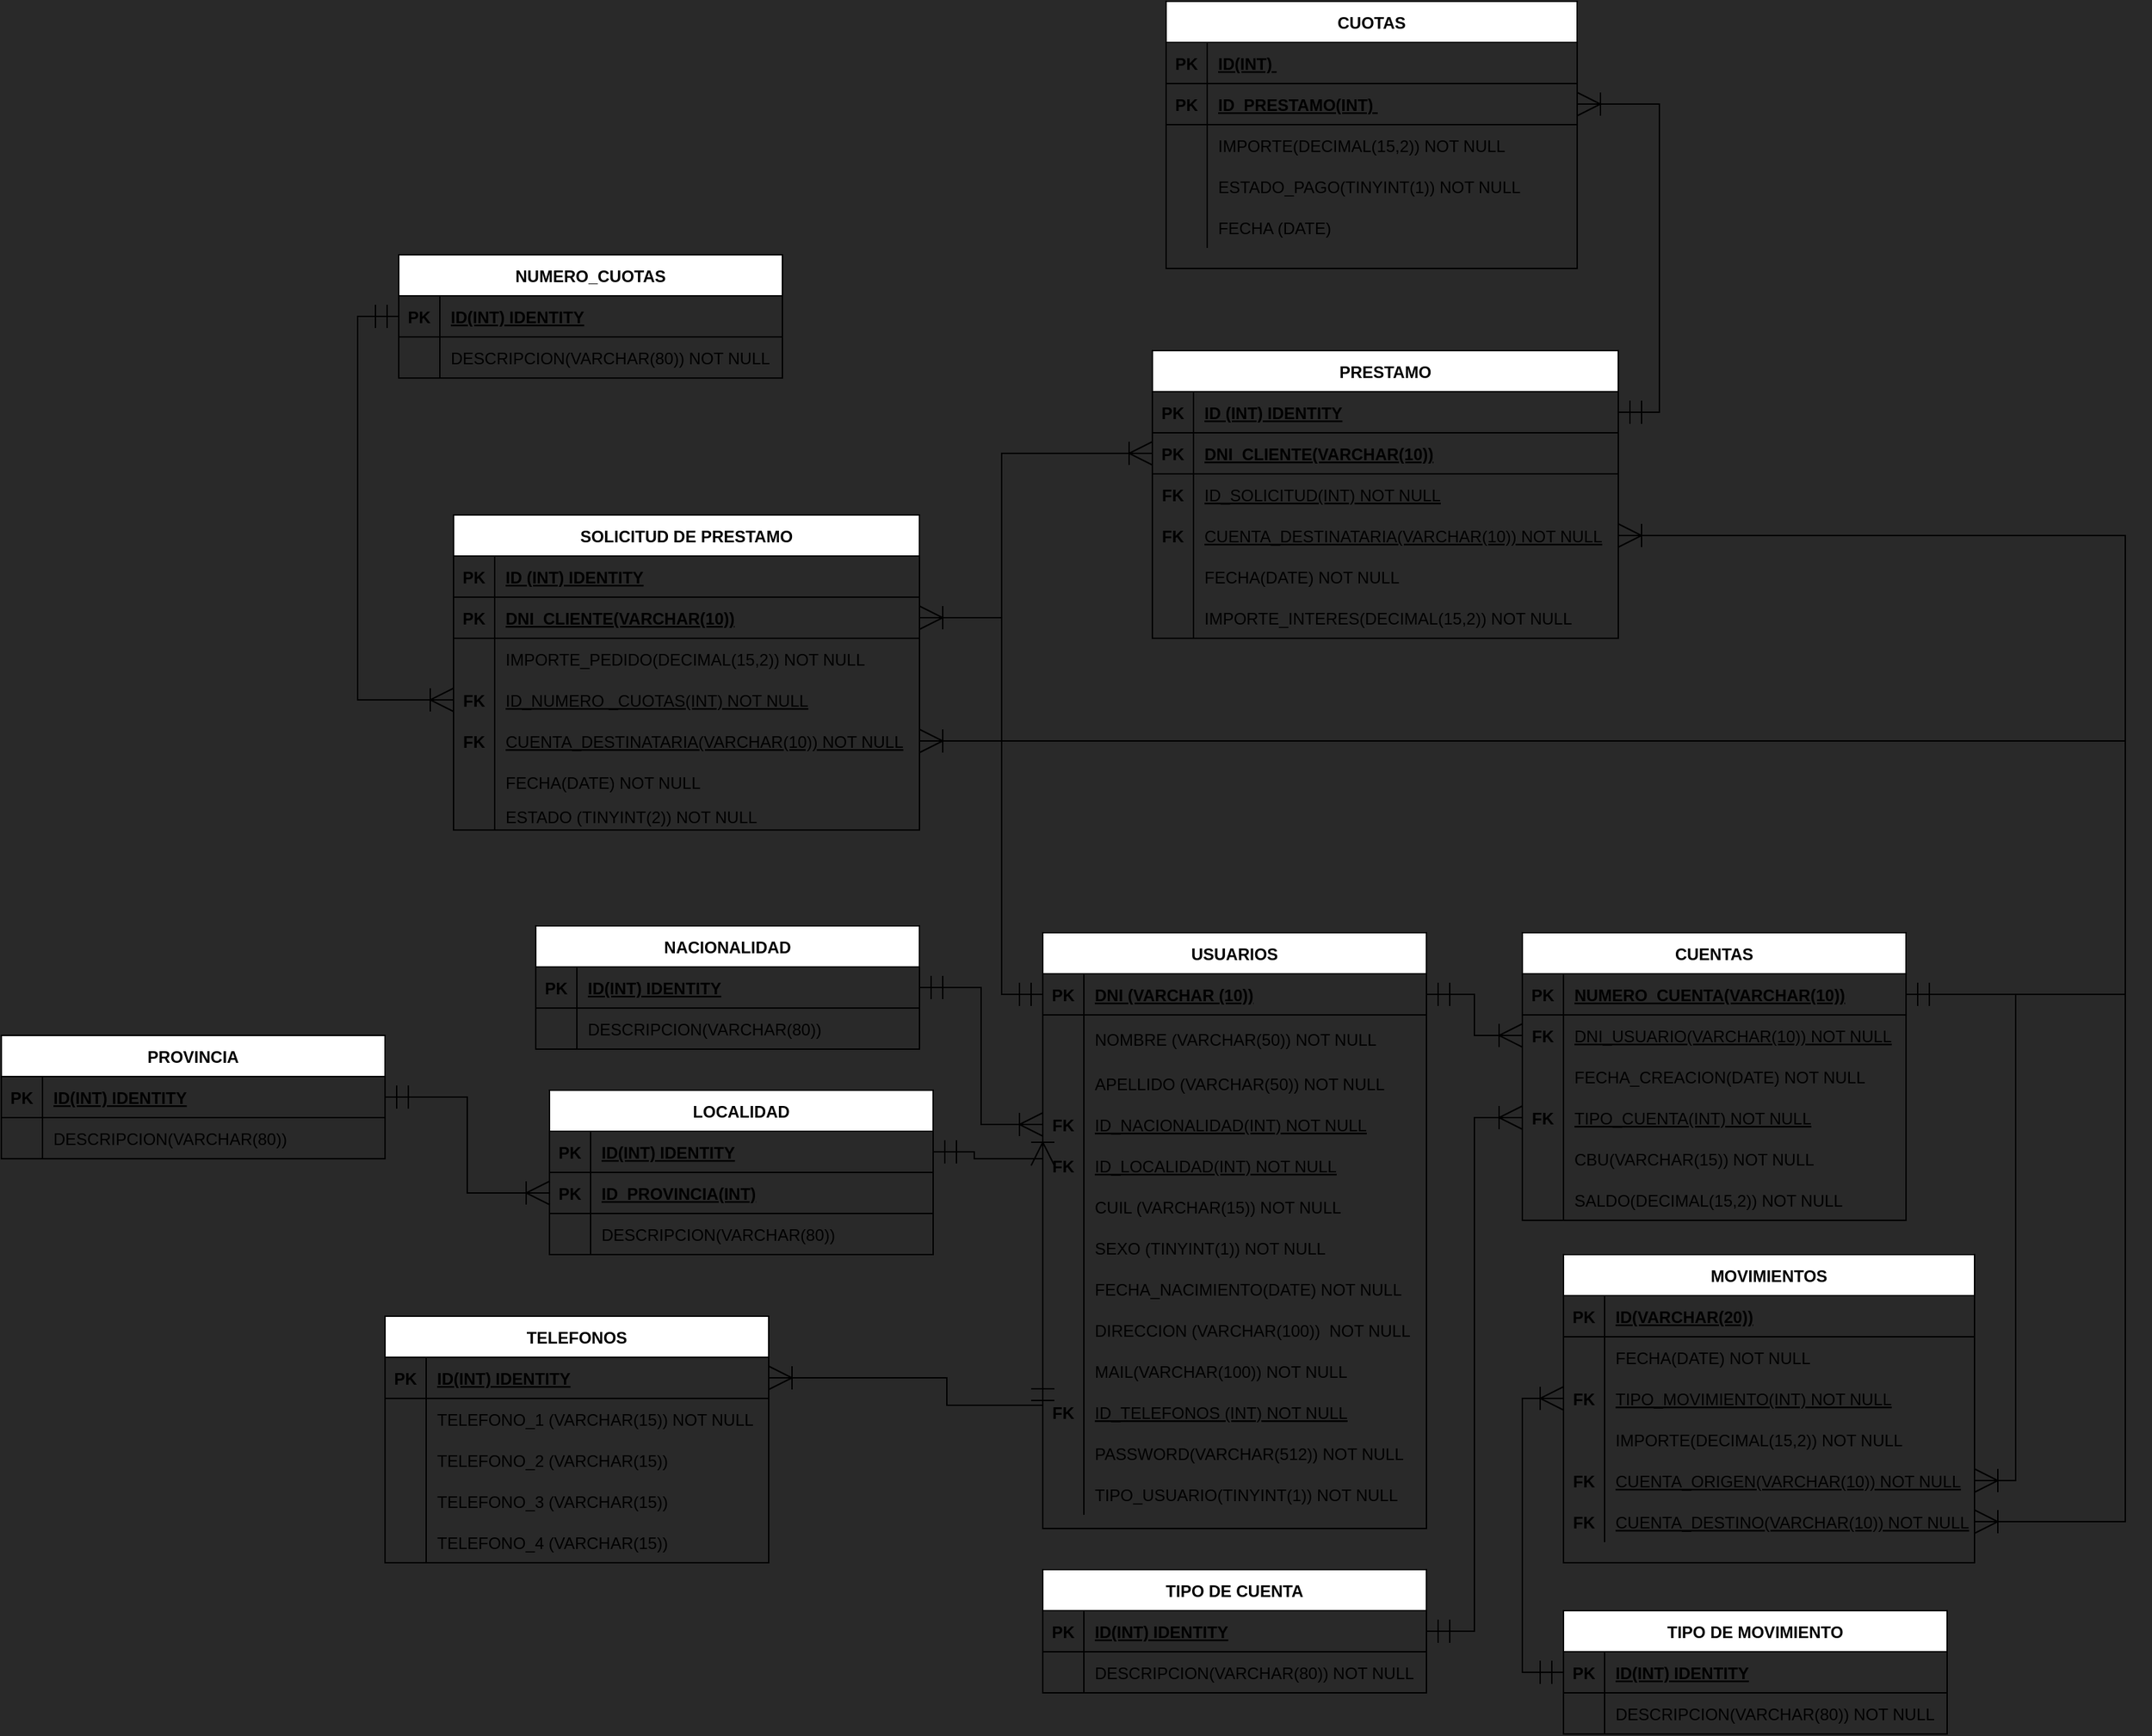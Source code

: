 <mxfile version="20.5.1" type="device"><diagram id="R2lEEEUBdFMjLlhIrx00" name="DER BANCO"><mxGraphModel dx="2390" dy="1889" grid="1" gridSize="10" guides="1" tooltips="1" connect="1" arrows="1" fold="1" page="1" pageScale="1" pageWidth="850" pageHeight="1100" background="#292929" math="0" shadow="0" extFonts="Permanent Marker^https://fonts.googleapis.com/css?family=Permanent+Marker"><root><mxCell id="0"/><mxCell id="1" parent="0"/><mxCell id="C-vyLk0tnHw3VtMMgP7b-2" value="CUENTAS" style="shape=table;startSize=30;container=1;collapsible=1;childLayout=tableLayout;fixedRows=1;rowLines=0;fontStyle=1;align=center;resizeLast=1;" parent="1" vertex="1"><mxGeometry x="780" y="25" width="280" height="210" as="geometry"/></mxCell><mxCell id="C-vyLk0tnHw3VtMMgP7b-3" value="" style="shape=partialRectangle;collapsible=0;dropTarget=0;pointerEvents=0;fillColor=none;points=[[0,0.5],[1,0.5]];portConstraint=eastwest;top=0;left=0;right=0;bottom=1;" parent="C-vyLk0tnHw3VtMMgP7b-2" vertex="1"><mxGeometry y="30" width="280" height="30" as="geometry"/></mxCell><mxCell id="C-vyLk0tnHw3VtMMgP7b-4" value="PK" style="shape=partialRectangle;overflow=hidden;connectable=0;fillColor=none;top=0;left=0;bottom=0;right=0;fontStyle=1;" parent="C-vyLk0tnHw3VtMMgP7b-3" vertex="1"><mxGeometry width="30" height="30" as="geometry"><mxRectangle width="30" height="30" as="alternateBounds"/></mxGeometry></mxCell><mxCell id="C-vyLk0tnHw3VtMMgP7b-5" value="NUMERO_CUENTA(VARCHAR(10))" style="shape=partialRectangle;overflow=hidden;connectable=0;fillColor=none;top=0;left=0;bottom=0;right=0;align=left;spacingLeft=6;fontStyle=5;" parent="C-vyLk0tnHw3VtMMgP7b-3" vertex="1"><mxGeometry x="30" width="250" height="30" as="geometry"><mxRectangle width="250" height="30" as="alternateBounds"/></mxGeometry></mxCell><mxCell id="VDqGbY4gYQ6xF7foeZ7d-4" value="" style="shape=partialRectangle;collapsible=0;dropTarget=0;pointerEvents=0;fillColor=none;points=[[0,0.5],[1,0.5]];portConstraint=eastwest;top=0;left=0;right=0;bottom=0;" parent="C-vyLk0tnHw3VtMMgP7b-2" vertex="1"><mxGeometry y="60" width="280" height="30" as="geometry"/></mxCell><mxCell id="VDqGbY4gYQ6xF7foeZ7d-5" value="FK" style="shape=partialRectangle;overflow=hidden;connectable=0;fillColor=none;top=0;left=0;bottom=0;right=0;fontStyle=1" parent="VDqGbY4gYQ6xF7foeZ7d-4" vertex="1"><mxGeometry width="30" height="30" as="geometry"><mxRectangle width="30" height="30" as="alternateBounds"/></mxGeometry></mxCell><mxCell id="VDqGbY4gYQ6xF7foeZ7d-6" value="DNI_USUARIO(VARCHAR(10)) NOT NULL" style="shape=partialRectangle;overflow=hidden;connectable=0;fillColor=none;top=0;left=0;bottom=0;right=0;align=left;spacingLeft=6;fontStyle=4" parent="VDqGbY4gYQ6xF7foeZ7d-4" vertex="1"><mxGeometry x="30" width="250" height="30" as="geometry"><mxRectangle width="250" height="30" as="alternateBounds"/></mxGeometry></mxCell><mxCell id="C-vyLk0tnHw3VtMMgP7b-6" value="" style="shape=partialRectangle;collapsible=0;dropTarget=0;pointerEvents=0;fillColor=none;points=[[0,0.5],[1,0.5]];portConstraint=eastwest;top=0;left=0;right=0;bottom=0;" parent="C-vyLk0tnHw3VtMMgP7b-2" vertex="1"><mxGeometry y="90" width="280" height="30" as="geometry"/></mxCell><mxCell id="C-vyLk0tnHw3VtMMgP7b-7" value="" style="shape=partialRectangle;overflow=hidden;connectable=0;fillColor=none;top=0;left=0;bottom=0;right=0;" parent="C-vyLk0tnHw3VtMMgP7b-6" vertex="1"><mxGeometry width="30" height="30" as="geometry"><mxRectangle width="30" height="30" as="alternateBounds"/></mxGeometry></mxCell><mxCell id="C-vyLk0tnHw3VtMMgP7b-8" value="FECHA_CREACION(DATE) NOT NULL" style="shape=partialRectangle;overflow=hidden;connectable=0;fillColor=none;top=0;left=0;bottom=0;right=0;align=left;spacingLeft=6;" parent="C-vyLk0tnHw3VtMMgP7b-6" vertex="1"><mxGeometry x="30" width="250" height="30" as="geometry"><mxRectangle width="250" height="30" as="alternateBounds"/></mxGeometry></mxCell><mxCell id="C-vyLk0tnHw3VtMMgP7b-9" value="" style="shape=partialRectangle;collapsible=0;dropTarget=0;pointerEvents=0;fillColor=none;points=[[0,0.5],[1,0.5]];portConstraint=eastwest;top=0;left=0;right=0;bottom=0;" parent="C-vyLk0tnHw3VtMMgP7b-2" vertex="1"><mxGeometry y="120" width="280" height="30" as="geometry"/></mxCell><mxCell id="C-vyLk0tnHw3VtMMgP7b-10" value="FK" style="shape=partialRectangle;overflow=hidden;connectable=0;fillColor=none;top=0;left=0;bottom=0;right=0;fontStyle=1" parent="C-vyLk0tnHw3VtMMgP7b-9" vertex="1"><mxGeometry width="30" height="30" as="geometry"><mxRectangle width="30" height="30" as="alternateBounds"/></mxGeometry></mxCell><mxCell id="C-vyLk0tnHw3VtMMgP7b-11" value="TIPO_CUENTA(INT) NOT NULL" style="shape=partialRectangle;overflow=hidden;connectable=0;fillColor=none;top=0;left=0;bottom=0;right=0;align=left;spacingLeft=6;fontStyle=4" parent="C-vyLk0tnHw3VtMMgP7b-9" vertex="1"><mxGeometry x="30" width="250" height="30" as="geometry"><mxRectangle width="250" height="30" as="alternateBounds"/></mxGeometry></mxCell><mxCell id="JQ9tYNAcucH4txb-nBsY-37" value="" style="shape=partialRectangle;collapsible=0;dropTarget=0;pointerEvents=0;fillColor=none;points=[[0,0.5],[1,0.5]];portConstraint=eastwest;top=0;left=0;right=0;bottom=0;" parent="C-vyLk0tnHw3VtMMgP7b-2" vertex="1"><mxGeometry y="150" width="280" height="30" as="geometry"/></mxCell><mxCell id="JQ9tYNAcucH4txb-nBsY-38" value="" style="shape=partialRectangle;overflow=hidden;connectable=0;fillColor=none;top=0;left=0;bottom=0;right=0;" parent="JQ9tYNAcucH4txb-nBsY-37" vertex="1"><mxGeometry width="30" height="30" as="geometry"><mxRectangle width="30" height="30" as="alternateBounds"/></mxGeometry></mxCell><mxCell id="JQ9tYNAcucH4txb-nBsY-39" value="CBU(VARCHAR(15)) NOT NULL" style="shape=partialRectangle;overflow=hidden;connectable=0;fillColor=none;top=0;left=0;bottom=0;right=0;align=left;spacingLeft=6;" parent="JQ9tYNAcucH4txb-nBsY-37" vertex="1"><mxGeometry x="30" width="250" height="30" as="geometry"><mxRectangle width="250" height="30" as="alternateBounds"/></mxGeometry></mxCell><mxCell id="JQ9tYNAcucH4txb-nBsY-40" value="" style="shape=partialRectangle;collapsible=0;dropTarget=0;pointerEvents=0;fillColor=none;points=[[0,0.5],[1,0.5]];portConstraint=eastwest;top=0;left=0;right=0;bottom=0;" parent="C-vyLk0tnHw3VtMMgP7b-2" vertex="1"><mxGeometry y="180" width="280" height="30" as="geometry"/></mxCell><mxCell id="JQ9tYNAcucH4txb-nBsY-41" value="" style="shape=partialRectangle;overflow=hidden;connectable=0;fillColor=none;top=0;left=0;bottom=0;right=0;" parent="JQ9tYNAcucH4txb-nBsY-40" vertex="1"><mxGeometry width="30" height="30" as="geometry"><mxRectangle width="30" height="30" as="alternateBounds"/></mxGeometry></mxCell><mxCell id="JQ9tYNAcucH4txb-nBsY-42" value="SALDO(DECIMAL(15,2)) NOT NULL" style="shape=partialRectangle;overflow=hidden;connectable=0;fillColor=none;top=0;left=0;bottom=0;right=0;align=left;spacingLeft=6;" parent="JQ9tYNAcucH4txb-nBsY-40" vertex="1"><mxGeometry x="30" width="250" height="30" as="geometry"><mxRectangle width="250" height="30" as="alternateBounds"/></mxGeometry></mxCell><mxCell id="C-vyLk0tnHw3VtMMgP7b-13" value="SOLICITUD DE PRESTAMO" style="shape=table;startSize=30;container=1;collapsible=1;childLayout=tableLayout;fixedRows=1;rowLines=0;fontStyle=1;align=center;resizeLast=1;" parent="1" vertex="1"><mxGeometry y="-280" width="340" height="230" as="geometry"/></mxCell><mxCell id="VDqGbY4gYQ6xF7foeZ7d-114" value="" style="shape=partialRectangle;collapsible=0;dropTarget=0;pointerEvents=0;fillColor=none;points=[[0,0.5],[1,0.5]];portConstraint=eastwest;top=0;left=0;right=0;bottom=1;" parent="C-vyLk0tnHw3VtMMgP7b-13" vertex="1"><mxGeometry y="30" width="340" height="30" as="geometry"/></mxCell><mxCell id="VDqGbY4gYQ6xF7foeZ7d-115" value="PK" style="shape=partialRectangle;overflow=hidden;connectable=0;fillColor=none;top=0;left=0;bottom=0;right=0;fontStyle=1;" parent="VDqGbY4gYQ6xF7foeZ7d-114" vertex="1"><mxGeometry width="30" height="30" as="geometry"><mxRectangle width="30" height="30" as="alternateBounds"/></mxGeometry></mxCell><mxCell id="VDqGbY4gYQ6xF7foeZ7d-116" value="ID (INT) IDENTITY" style="shape=partialRectangle;overflow=hidden;connectable=0;fillColor=none;top=0;left=0;bottom=0;right=0;align=left;spacingLeft=6;fontStyle=5;" parent="VDqGbY4gYQ6xF7foeZ7d-114" vertex="1"><mxGeometry x="30" width="310" height="30" as="geometry"><mxRectangle width="310" height="30" as="alternateBounds"/></mxGeometry></mxCell><mxCell id="C-vyLk0tnHw3VtMMgP7b-14" value="" style="shape=partialRectangle;collapsible=0;dropTarget=0;pointerEvents=0;fillColor=none;points=[[0,0.5],[1,0.5]];portConstraint=eastwest;top=0;left=0;right=0;bottom=1;" parent="C-vyLk0tnHw3VtMMgP7b-13" vertex="1"><mxGeometry y="60" width="340" height="30" as="geometry"/></mxCell><mxCell id="C-vyLk0tnHw3VtMMgP7b-15" value="PK" style="shape=partialRectangle;overflow=hidden;connectable=0;fillColor=none;top=0;left=0;bottom=0;right=0;fontStyle=1;" parent="C-vyLk0tnHw3VtMMgP7b-14" vertex="1"><mxGeometry width="30" height="30" as="geometry"><mxRectangle width="30" height="30" as="alternateBounds"/></mxGeometry></mxCell><mxCell id="C-vyLk0tnHw3VtMMgP7b-16" value="DNI_CLIENTE(VARCHAR(10))" style="shape=partialRectangle;overflow=hidden;connectable=0;fillColor=none;top=0;left=0;bottom=0;right=0;align=left;spacingLeft=6;fontStyle=5;" parent="C-vyLk0tnHw3VtMMgP7b-14" vertex="1"><mxGeometry x="30" width="310" height="30" as="geometry"><mxRectangle width="310" height="30" as="alternateBounds"/></mxGeometry></mxCell><mxCell id="C-vyLk0tnHw3VtMMgP7b-17" value="" style="shape=partialRectangle;collapsible=0;dropTarget=0;pointerEvents=0;fillColor=none;points=[[0,0.5],[1,0.5]];portConstraint=eastwest;top=0;left=0;right=0;bottom=0;" parent="C-vyLk0tnHw3VtMMgP7b-13" vertex="1"><mxGeometry y="90" width="340" height="30" as="geometry"/></mxCell><mxCell id="C-vyLk0tnHw3VtMMgP7b-18" value="" style="shape=partialRectangle;overflow=hidden;connectable=0;fillColor=none;top=0;left=0;bottom=0;right=0;" parent="C-vyLk0tnHw3VtMMgP7b-17" vertex="1"><mxGeometry width="30" height="30" as="geometry"><mxRectangle width="30" height="30" as="alternateBounds"/></mxGeometry></mxCell><mxCell id="C-vyLk0tnHw3VtMMgP7b-19" value="IMPORTE_PEDIDO(DECIMAL(15,2)) NOT NULL" style="shape=partialRectangle;overflow=hidden;connectable=0;fillColor=none;top=0;left=0;bottom=0;right=0;align=left;spacingLeft=6;" parent="C-vyLk0tnHw3VtMMgP7b-17" vertex="1"><mxGeometry x="30" width="310" height="30" as="geometry"><mxRectangle width="310" height="30" as="alternateBounds"/></mxGeometry></mxCell><mxCell id="C-vyLk0tnHw3VtMMgP7b-20" value="" style="shape=partialRectangle;collapsible=0;dropTarget=0;pointerEvents=0;fillColor=none;points=[[0,0.5],[1,0.5]];portConstraint=eastwest;top=0;left=0;right=0;bottom=0;" parent="C-vyLk0tnHw3VtMMgP7b-13" vertex="1"><mxGeometry y="120" width="340" height="30" as="geometry"/></mxCell><mxCell id="C-vyLk0tnHw3VtMMgP7b-21" value="FK" style="shape=partialRectangle;overflow=hidden;connectable=0;fillColor=none;top=0;left=0;bottom=0;right=0;fontStyle=1" parent="C-vyLk0tnHw3VtMMgP7b-20" vertex="1"><mxGeometry width="30" height="30" as="geometry"><mxRectangle width="30" height="30" as="alternateBounds"/></mxGeometry></mxCell><mxCell id="C-vyLk0tnHw3VtMMgP7b-22" value="ID_NUMERO _CUOTAS(INT) NOT NULL" style="shape=partialRectangle;overflow=hidden;connectable=0;fillColor=none;top=0;left=0;bottom=0;right=0;align=left;spacingLeft=6;fontStyle=4" parent="C-vyLk0tnHw3VtMMgP7b-20" vertex="1"><mxGeometry x="30" width="310" height="30" as="geometry"><mxRectangle width="310" height="30" as="alternateBounds"/></mxGeometry></mxCell><mxCell id="iXaVdez1lVh73tyrfosx-1" value="" style="shape=partialRectangle;collapsible=0;dropTarget=0;pointerEvents=0;fillColor=none;points=[[0,0.5],[1,0.5]];portConstraint=eastwest;top=0;left=0;right=0;bottom=0;" parent="C-vyLk0tnHw3VtMMgP7b-13" vertex="1"><mxGeometry y="150" width="340" height="30" as="geometry"/></mxCell><mxCell id="iXaVdez1lVh73tyrfosx-2" value="FK" style="shape=partialRectangle;overflow=hidden;connectable=0;fillColor=none;top=0;left=0;bottom=0;right=0;fontStyle=1" parent="iXaVdez1lVh73tyrfosx-1" vertex="1"><mxGeometry width="30" height="30" as="geometry"><mxRectangle width="30" height="30" as="alternateBounds"/></mxGeometry></mxCell><mxCell id="iXaVdez1lVh73tyrfosx-3" value="CUENTA_DESTINATARIA(VARCHAR(10)) NOT NULL" style="shape=partialRectangle;overflow=hidden;connectable=0;fillColor=none;top=0;left=0;bottom=0;right=0;align=left;spacingLeft=6;fontStyle=4" parent="iXaVdez1lVh73tyrfosx-1" vertex="1"><mxGeometry x="30" width="310" height="30" as="geometry"><mxRectangle width="310" height="30" as="alternateBounds"/></mxGeometry></mxCell><mxCell id="iXaVdez1lVh73tyrfosx-4" value="" style="shape=partialRectangle;collapsible=0;dropTarget=0;pointerEvents=0;fillColor=none;points=[[0,0.5],[1,0.5]];portConstraint=eastwest;top=0;left=0;right=0;bottom=0;" parent="C-vyLk0tnHw3VtMMgP7b-13" vertex="1"><mxGeometry y="180" width="340" height="30" as="geometry"/></mxCell><mxCell id="iXaVdez1lVh73tyrfosx-5" value="" style="shape=partialRectangle;overflow=hidden;connectable=0;fillColor=none;top=0;left=0;bottom=0;right=0;" parent="iXaVdez1lVh73tyrfosx-4" vertex="1"><mxGeometry width="30" height="30" as="geometry"><mxRectangle width="30" height="30" as="alternateBounds"/></mxGeometry></mxCell><mxCell id="iXaVdez1lVh73tyrfosx-6" value="FECHA(DATE) NOT NULL" style="shape=partialRectangle;overflow=hidden;connectable=0;fillColor=none;top=0;left=0;bottom=0;right=0;align=left;spacingLeft=6;" parent="iXaVdez1lVh73tyrfosx-4" vertex="1"><mxGeometry x="30" width="310" height="30" as="geometry"><mxRectangle width="310" height="30" as="alternateBounds"/></mxGeometry></mxCell><mxCell id="iXaVdez1lVh73tyrfosx-7" value="" style="shape=partialRectangle;collapsible=0;dropTarget=0;pointerEvents=0;fillColor=none;points=[[0,0.5],[1,0.5]];portConstraint=eastwest;top=0;left=0;right=0;bottom=0;" parent="C-vyLk0tnHw3VtMMgP7b-13" vertex="1"><mxGeometry y="210" width="340" height="20" as="geometry"/></mxCell><mxCell id="iXaVdez1lVh73tyrfosx-8" value="" style="shape=partialRectangle;overflow=hidden;connectable=0;fillColor=none;top=0;left=0;bottom=0;right=0;" parent="iXaVdez1lVh73tyrfosx-7" vertex="1"><mxGeometry width="30" height="20" as="geometry"><mxRectangle width="30" height="20" as="alternateBounds"/></mxGeometry></mxCell><mxCell id="iXaVdez1lVh73tyrfosx-9" value="ESTADO (TINYINT(2)) NOT NULL" style="shape=partialRectangle;overflow=hidden;connectable=0;fillColor=none;top=0;left=0;bottom=0;right=0;align=left;spacingLeft=6;" parent="iXaVdez1lVh73tyrfosx-7" vertex="1"><mxGeometry x="30" width="310" height="20" as="geometry"><mxRectangle width="310" height="20" as="alternateBounds"/></mxGeometry></mxCell><mxCell id="C-vyLk0tnHw3VtMMgP7b-23" value="USUARIOS" style="shape=table;startSize=30;container=1;collapsible=1;childLayout=tableLayout;fixedRows=1;rowLines=0;fontStyle=1;align=center;resizeLast=1;" parent="1" vertex="1"><mxGeometry x="430" y="25" width="280" height="435" as="geometry"/></mxCell><mxCell id="C-vyLk0tnHw3VtMMgP7b-24" value="" style="shape=partialRectangle;collapsible=0;dropTarget=0;pointerEvents=0;fillColor=none;points=[[0,0.5],[1,0.5]];portConstraint=eastwest;top=0;left=0;right=0;bottom=1;" parent="C-vyLk0tnHw3VtMMgP7b-23" vertex="1"><mxGeometry y="30" width="280" height="30" as="geometry"/></mxCell><mxCell id="C-vyLk0tnHw3VtMMgP7b-25" value="PK" style="shape=partialRectangle;overflow=hidden;connectable=0;fillColor=none;top=0;left=0;bottom=0;right=0;fontStyle=1;" parent="C-vyLk0tnHw3VtMMgP7b-24" vertex="1"><mxGeometry width="30" height="30" as="geometry"><mxRectangle width="30" height="30" as="alternateBounds"/></mxGeometry></mxCell><mxCell id="C-vyLk0tnHw3VtMMgP7b-26" value="DNI (VARCHAR (10))" style="shape=partialRectangle;overflow=hidden;connectable=0;fillColor=none;top=0;left=0;bottom=0;right=0;align=left;spacingLeft=6;fontStyle=5;" parent="C-vyLk0tnHw3VtMMgP7b-24" vertex="1"><mxGeometry x="30" width="250" height="30" as="geometry"><mxRectangle width="250" height="30" as="alternateBounds"/></mxGeometry></mxCell><mxCell id="JQ9tYNAcucH4txb-nBsY-1" value="" style="shape=partialRectangle;collapsible=0;dropTarget=0;pointerEvents=0;fillColor=none;points=[[0,0.5],[1,0.5]];portConstraint=eastwest;top=0;left=0;right=0;bottom=0;" parent="C-vyLk0tnHw3VtMMgP7b-23" vertex="1"><mxGeometry y="60" width="280" height="35" as="geometry"/></mxCell><mxCell id="JQ9tYNAcucH4txb-nBsY-2" value="" style="shape=partialRectangle;overflow=hidden;connectable=0;fillColor=none;top=0;left=0;bottom=0;right=0;" parent="JQ9tYNAcucH4txb-nBsY-1" vertex="1"><mxGeometry width="30" height="35" as="geometry"><mxRectangle width="30" height="35" as="alternateBounds"/></mxGeometry></mxCell><mxCell id="JQ9tYNAcucH4txb-nBsY-3" value="NOMBRE (VARCHAR(50)) NOT NULL" style="shape=partialRectangle;overflow=hidden;connectable=0;fillColor=none;top=0;left=0;bottom=0;right=0;align=left;spacingLeft=6;" parent="JQ9tYNAcucH4txb-nBsY-1" vertex="1"><mxGeometry x="30" width="250" height="35" as="geometry"><mxRectangle width="250" height="35" as="alternateBounds"/></mxGeometry></mxCell><mxCell id="JQ9tYNAcucH4txb-nBsY-4" value="" style="shape=partialRectangle;collapsible=0;dropTarget=0;pointerEvents=0;fillColor=none;points=[[0,0.5],[1,0.5]];portConstraint=eastwest;top=0;left=0;right=0;bottom=0;" parent="C-vyLk0tnHw3VtMMgP7b-23" vertex="1"><mxGeometry y="95" width="280" height="30" as="geometry"/></mxCell><mxCell id="JQ9tYNAcucH4txb-nBsY-5" value="" style="shape=partialRectangle;overflow=hidden;connectable=0;fillColor=none;top=0;left=0;bottom=0;right=0;" parent="JQ9tYNAcucH4txb-nBsY-4" vertex="1"><mxGeometry width="30" height="30" as="geometry"><mxRectangle width="30" height="30" as="alternateBounds"/></mxGeometry></mxCell><mxCell id="JQ9tYNAcucH4txb-nBsY-6" value="APELLIDO (VARCHAR(50)) NOT NULL" style="shape=partialRectangle;overflow=hidden;connectable=0;fillColor=none;top=0;left=0;bottom=0;right=0;align=left;spacingLeft=6;" parent="JQ9tYNAcucH4txb-nBsY-4" vertex="1"><mxGeometry x="30" width="250" height="30" as="geometry"><mxRectangle width="250" height="30" as="alternateBounds"/></mxGeometry></mxCell><mxCell id="JQ9tYNAcucH4txb-nBsY-10" value="" style="shape=partialRectangle;collapsible=0;dropTarget=0;pointerEvents=0;fillColor=none;points=[[0,0.5],[1,0.5]];portConstraint=eastwest;top=0;left=0;right=0;bottom=0;" parent="C-vyLk0tnHw3VtMMgP7b-23" vertex="1"><mxGeometry y="125" width="280" height="30" as="geometry"/></mxCell><mxCell id="JQ9tYNAcucH4txb-nBsY-11" value="FK" style="shape=partialRectangle;overflow=hidden;connectable=0;fillColor=none;top=0;left=0;bottom=0;right=0;fontStyle=1" parent="JQ9tYNAcucH4txb-nBsY-10" vertex="1"><mxGeometry width="30" height="30" as="geometry"><mxRectangle width="30" height="30" as="alternateBounds"/></mxGeometry></mxCell><mxCell id="JQ9tYNAcucH4txb-nBsY-12" value="ID_NACIONALIDAD(INT) NOT NULL" style="shape=partialRectangle;overflow=hidden;connectable=0;fillColor=none;top=0;left=0;bottom=0;right=0;align=left;spacingLeft=6;fontStyle=4" parent="JQ9tYNAcucH4txb-nBsY-10" vertex="1"><mxGeometry x="30" width="250" height="30" as="geometry"><mxRectangle width="250" height="30" as="alternateBounds"/></mxGeometry></mxCell><mxCell id="JQ9tYNAcucH4txb-nBsY-19" value="" style="shape=partialRectangle;collapsible=0;dropTarget=0;pointerEvents=0;fillColor=none;points=[[0,0.5],[1,0.5]];portConstraint=eastwest;top=0;left=0;right=0;bottom=0;" parent="C-vyLk0tnHw3VtMMgP7b-23" vertex="1"><mxGeometry y="155" width="280" height="30" as="geometry"/></mxCell><mxCell id="JQ9tYNAcucH4txb-nBsY-20" value="FK" style="shape=partialRectangle;overflow=hidden;connectable=0;fillColor=none;top=0;left=0;bottom=0;right=0;fontStyle=1" parent="JQ9tYNAcucH4txb-nBsY-19" vertex="1"><mxGeometry width="30" height="30" as="geometry"><mxRectangle width="30" height="30" as="alternateBounds"/></mxGeometry></mxCell><mxCell id="JQ9tYNAcucH4txb-nBsY-21" value="ID_LOCALIDAD(INT) NOT NULL" style="shape=partialRectangle;overflow=hidden;connectable=0;fillColor=none;top=0;left=0;bottom=0;right=0;align=left;spacingLeft=6;fontStyle=4" parent="JQ9tYNAcucH4txb-nBsY-19" vertex="1"><mxGeometry x="30" width="250" height="30" as="geometry"><mxRectangle width="250" height="30" as="alternateBounds"/></mxGeometry></mxCell><mxCell id="C-vyLk0tnHw3VtMMgP7b-27" value="" style="shape=partialRectangle;collapsible=0;dropTarget=0;pointerEvents=0;fillColor=none;points=[[0,0.5],[1,0.5]];portConstraint=eastwest;top=0;left=0;right=0;bottom=0;" parent="C-vyLk0tnHw3VtMMgP7b-23" vertex="1"><mxGeometry y="185" width="280" height="30" as="geometry"/></mxCell><mxCell id="C-vyLk0tnHw3VtMMgP7b-28" value="" style="shape=partialRectangle;overflow=hidden;connectable=0;fillColor=none;top=0;left=0;bottom=0;right=0;" parent="C-vyLk0tnHw3VtMMgP7b-27" vertex="1"><mxGeometry width="30" height="30" as="geometry"><mxRectangle width="30" height="30" as="alternateBounds"/></mxGeometry></mxCell><mxCell id="C-vyLk0tnHw3VtMMgP7b-29" value="CUIL (VARCHAR(15)) NOT NULL" style="shape=partialRectangle;overflow=hidden;connectable=0;fillColor=none;top=0;left=0;bottom=0;right=0;align=left;spacingLeft=6;" parent="C-vyLk0tnHw3VtMMgP7b-27" vertex="1"><mxGeometry x="30" width="250" height="30" as="geometry"><mxRectangle width="250" height="30" as="alternateBounds"/></mxGeometry></mxCell><mxCell id="JQ9tYNAcucH4txb-nBsY-7" value="" style="shape=partialRectangle;collapsible=0;dropTarget=0;pointerEvents=0;fillColor=none;points=[[0,0.5],[1,0.5]];portConstraint=eastwest;top=0;left=0;right=0;bottom=0;" parent="C-vyLk0tnHw3VtMMgP7b-23" vertex="1"><mxGeometry y="215" width="280" height="30" as="geometry"/></mxCell><mxCell id="JQ9tYNAcucH4txb-nBsY-8" value="" style="shape=partialRectangle;overflow=hidden;connectable=0;fillColor=none;top=0;left=0;bottom=0;right=0;" parent="JQ9tYNAcucH4txb-nBsY-7" vertex="1"><mxGeometry width="30" height="30" as="geometry"><mxRectangle width="30" height="30" as="alternateBounds"/></mxGeometry></mxCell><mxCell id="JQ9tYNAcucH4txb-nBsY-9" value="SEXO (TINYINT(1)) NOT NULL" style="shape=partialRectangle;overflow=hidden;connectable=0;fillColor=none;top=0;left=0;bottom=0;right=0;align=left;spacingLeft=6;" parent="JQ9tYNAcucH4txb-nBsY-7" vertex="1"><mxGeometry x="30" width="250" height="30" as="geometry"><mxRectangle width="250" height="30" as="alternateBounds"/></mxGeometry></mxCell><mxCell id="JQ9tYNAcucH4txb-nBsY-13" value="" style="shape=partialRectangle;collapsible=0;dropTarget=0;pointerEvents=0;fillColor=none;points=[[0,0.5],[1,0.5]];portConstraint=eastwest;top=0;left=0;right=0;bottom=0;" parent="C-vyLk0tnHw3VtMMgP7b-23" vertex="1"><mxGeometry y="245" width="280" height="30" as="geometry"/></mxCell><mxCell id="JQ9tYNAcucH4txb-nBsY-14" value="" style="shape=partialRectangle;overflow=hidden;connectable=0;fillColor=none;top=0;left=0;bottom=0;right=0;" parent="JQ9tYNAcucH4txb-nBsY-13" vertex="1"><mxGeometry width="30" height="30" as="geometry"><mxRectangle width="30" height="30" as="alternateBounds"/></mxGeometry></mxCell><mxCell id="JQ9tYNAcucH4txb-nBsY-15" value="FECHA_NACIMIENTO(DATE) NOT NULL" style="shape=partialRectangle;overflow=hidden;connectable=0;fillColor=none;top=0;left=0;bottom=0;right=0;align=left;spacingLeft=6;" parent="JQ9tYNAcucH4txb-nBsY-13" vertex="1"><mxGeometry x="30" width="250" height="30" as="geometry"><mxRectangle width="250" height="30" as="alternateBounds"/></mxGeometry></mxCell><mxCell id="JQ9tYNAcucH4txb-nBsY-16" value="" style="shape=partialRectangle;collapsible=0;dropTarget=0;pointerEvents=0;fillColor=none;points=[[0,0.5],[1,0.5]];portConstraint=eastwest;top=0;left=0;right=0;bottom=0;" parent="C-vyLk0tnHw3VtMMgP7b-23" vertex="1"><mxGeometry y="275" width="280" height="30" as="geometry"/></mxCell><mxCell id="JQ9tYNAcucH4txb-nBsY-17" value="" style="shape=partialRectangle;overflow=hidden;connectable=0;fillColor=none;top=0;left=0;bottom=0;right=0;" parent="JQ9tYNAcucH4txb-nBsY-16" vertex="1"><mxGeometry width="30" height="30" as="geometry"><mxRectangle width="30" height="30" as="alternateBounds"/></mxGeometry></mxCell><mxCell id="JQ9tYNAcucH4txb-nBsY-18" value="DIRECCION (VARCHAR(100))  NOT NULL" style="shape=partialRectangle;overflow=hidden;connectable=0;fillColor=none;top=0;left=0;bottom=0;right=0;align=left;spacingLeft=6;" parent="JQ9tYNAcucH4txb-nBsY-16" vertex="1"><mxGeometry x="30" width="250" height="30" as="geometry"><mxRectangle width="250" height="30" as="alternateBounds"/></mxGeometry></mxCell><mxCell id="JQ9tYNAcucH4txb-nBsY-25" value="" style="shape=partialRectangle;collapsible=0;dropTarget=0;pointerEvents=0;fillColor=none;points=[[0,0.5],[1,0.5]];portConstraint=eastwest;top=0;left=0;right=0;bottom=0;" parent="C-vyLk0tnHw3VtMMgP7b-23" vertex="1"><mxGeometry y="305" width="280" height="30" as="geometry"/></mxCell><mxCell id="JQ9tYNAcucH4txb-nBsY-26" value="" style="shape=partialRectangle;overflow=hidden;connectable=0;fillColor=none;top=0;left=0;bottom=0;right=0;" parent="JQ9tYNAcucH4txb-nBsY-25" vertex="1"><mxGeometry width="30" height="30" as="geometry"><mxRectangle width="30" height="30" as="alternateBounds"/></mxGeometry></mxCell><mxCell id="JQ9tYNAcucH4txb-nBsY-27" value="MAIL(VARCHAR(100)) NOT NULL" style="shape=partialRectangle;overflow=hidden;connectable=0;fillColor=none;top=0;left=0;bottom=0;right=0;align=left;spacingLeft=6;" parent="JQ9tYNAcucH4txb-nBsY-25" vertex="1"><mxGeometry x="30" width="250" height="30" as="geometry"><mxRectangle width="250" height="30" as="alternateBounds"/></mxGeometry></mxCell><mxCell id="JQ9tYNAcucH4txb-nBsY-28" value="" style="shape=partialRectangle;collapsible=0;dropTarget=0;pointerEvents=0;fillColor=none;points=[[0,0.5],[1,0.5]];portConstraint=eastwest;top=0;left=0;right=0;bottom=0;" parent="C-vyLk0tnHw3VtMMgP7b-23" vertex="1"><mxGeometry y="335" width="280" height="30" as="geometry"/></mxCell><mxCell id="JQ9tYNAcucH4txb-nBsY-29" value="FK" style="shape=partialRectangle;overflow=hidden;connectable=0;fillColor=none;top=0;left=0;bottom=0;right=0;fontStyle=1" parent="JQ9tYNAcucH4txb-nBsY-28" vertex="1"><mxGeometry width="30" height="30" as="geometry"><mxRectangle width="30" height="30" as="alternateBounds"/></mxGeometry></mxCell><mxCell id="JQ9tYNAcucH4txb-nBsY-30" value="ID_TELEFONOS (INT) NOT NULL" style="shape=partialRectangle;overflow=hidden;connectable=0;fillColor=none;top=0;left=0;bottom=0;right=0;align=left;spacingLeft=6;fontStyle=4" parent="JQ9tYNAcucH4txb-nBsY-28" vertex="1"><mxGeometry x="30" width="250" height="30" as="geometry"><mxRectangle width="250" height="30" as="alternateBounds"/></mxGeometry></mxCell><mxCell id="JQ9tYNAcucH4txb-nBsY-31" value="" style="shape=partialRectangle;collapsible=0;dropTarget=0;pointerEvents=0;fillColor=none;points=[[0,0.5],[1,0.5]];portConstraint=eastwest;top=0;left=0;right=0;bottom=0;" parent="C-vyLk0tnHw3VtMMgP7b-23" vertex="1"><mxGeometry y="365" width="280" height="30" as="geometry"/></mxCell><mxCell id="JQ9tYNAcucH4txb-nBsY-32" value="" style="shape=partialRectangle;overflow=hidden;connectable=0;fillColor=none;top=0;left=0;bottom=0;right=0;" parent="JQ9tYNAcucH4txb-nBsY-31" vertex="1"><mxGeometry width="30" height="30" as="geometry"><mxRectangle width="30" height="30" as="alternateBounds"/></mxGeometry></mxCell><mxCell id="JQ9tYNAcucH4txb-nBsY-33" value="PASSWORD(VARCHAR(512)) NOT NULL" style="shape=partialRectangle;overflow=hidden;connectable=0;fillColor=none;top=0;left=0;bottom=0;right=0;align=left;spacingLeft=6;" parent="JQ9tYNAcucH4txb-nBsY-31" vertex="1"><mxGeometry x="30" width="250" height="30" as="geometry"><mxRectangle width="250" height="30" as="alternateBounds"/></mxGeometry></mxCell><mxCell id="JQ9tYNAcucH4txb-nBsY-34" value="" style="shape=partialRectangle;collapsible=0;dropTarget=0;pointerEvents=0;fillColor=none;points=[[0,0.5],[1,0.5]];portConstraint=eastwest;top=0;left=0;right=0;bottom=0;" parent="C-vyLk0tnHw3VtMMgP7b-23" vertex="1"><mxGeometry y="395" width="280" height="30" as="geometry"/></mxCell><mxCell id="JQ9tYNAcucH4txb-nBsY-35" value="" style="shape=partialRectangle;overflow=hidden;connectable=0;fillColor=none;top=0;left=0;bottom=0;right=0;" parent="JQ9tYNAcucH4txb-nBsY-34" vertex="1"><mxGeometry width="30" height="30" as="geometry"><mxRectangle width="30" height="30" as="alternateBounds"/></mxGeometry></mxCell><mxCell id="JQ9tYNAcucH4txb-nBsY-36" value="TIPO_USUARIO(TINYINT(1)) NOT NULL" style="shape=partialRectangle;overflow=hidden;connectable=0;fillColor=none;top=0;left=0;bottom=0;right=0;align=left;spacingLeft=6;" parent="JQ9tYNAcucH4txb-nBsY-34" vertex="1"><mxGeometry x="30" width="250" height="30" as="geometry"><mxRectangle width="250" height="30" as="alternateBounds"/></mxGeometry></mxCell><mxCell id="0Ij-aeRA51zkRKXa0rPj-1" value="MOVIMIENTOS" style="shape=table;startSize=30;container=1;collapsible=1;childLayout=tableLayout;fixedRows=1;rowLines=0;fontStyle=1;align=center;resizeLast=1;" parent="1" vertex="1"><mxGeometry x="810" y="260" width="300" height="225" as="geometry"/></mxCell><mxCell id="0Ij-aeRA51zkRKXa0rPj-2" value="" style="shape=partialRectangle;collapsible=0;dropTarget=0;pointerEvents=0;fillColor=none;points=[[0,0.5],[1,0.5]];portConstraint=eastwest;top=0;left=0;right=0;bottom=1;" parent="0Ij-aeRA51zkRKXa0rPj-1" vertex="1"><mxGeometry y="30" width="300" height="30" as="geometry"/></mxCell><mxCell id="0Ij-aeRA51zkRKXa0rPj-3" value="PK" style="shape=partialRectangle;overflow=hidden;connectable=0;fillColor=none;top=0;left=0;bottom=0;right=0;fontStyle=1;" parent="0Ij-aeRA51zkRKXa0rPj-2" vertex="1"><mxGeometry width="30" height="30" as="geometry"><mxRectangle width="30" height="30" as="alternateBounds"/></mxGeometry></mxCell><mxCell id="0Ij-aeRA51zkRKXa0rPj-4" value="ID(VARCHAR(20))" style="shape=partialRectangle;overflow=hidden;connectable=0;fillColor=none;top=0;left=0;bottom=0;right=0;align=left;spacingLeft=6;fontStyle=5;" parent="0Ij-aeRA51zkRKXa0rPj-2" vertex="1"><mxGeometry x="30" width="270" height="30" as="geometry"><mxRectangle width="270" height="30" as="alternateBounds"/></mxGeometry></mxCell><mxCell id="0Ij-aeRA51zkRKXa0rPj-5" value="" style="shape=partialRectangle;collapsible=0;dropTarget=0;pointerEvents=0;fillColor=none;points=[[0,0.5],[1,0.5]];portConstraint=eastwest;top=0;left=0;right=0;bottom=0;" parent="0Ij-aeRA51zkRKXa0rPj-1" vertex="1"><mxGeometry y="60" width="300" height="30" as="geometry"/></mxCell><mxCell id="0Ij-aeRA51zkRKXa0rPj-6" value="" style="shape=partialRectangle;overflow=hidden;connectable=0;fillColor=none;top=0;left=0;bottom=0;right=0;" parent="0Ij-aeRA51zkRKXa0rPj-5" vertex="1"><mxGeometry width="30" height="30" as="geometry"><mxRectangle width="30" height="30" as="alternateBounds"/></mxGeometry></mxCell><mxCell id="0Ij-aeRA51zkRKXa0rPj-7" value="FECHA(DATE) NOT NULL" style="shape=partialRectangle;overflow=hidden;connectable=0;fillColor=none;top=0;left=0;bottom=0;right=0;align=left;spacingLeft=6;" parent="0Ij-aeRA51zkRKXa0rPj-5" vertex="1"><mxGeometry x="30" width="270" height="30" as="geometry"><mxRectangle width="270" height="30" as="alternateBounds"/></mxGeometry></mxCell><mxCell id="JQ9tYNAcucH4txb-nBsY-52" value="" style="shape=partialRectangle;collapsible=0;dropTarget=0;pointerEvents=0;fillColor=none;points=[[0,0.5],[1,0.5]];portConstraint=eastwest;top=0;left=0;right=0;bottom=0;" parent="0Ij-aeRA51zkRKXa0rPj-1" vertex="1"><mxGeometry y="90" width="300" height="30" as="geometry"/></mxCell><mxCell id="JQ9tYNAcucH4txb-nBsY-53" value="FK" style="shape=partialRectangle;overflow=hidden;connectable=0;fillColor=none;top=0;left=0;bottom=0;right=0;fontStyle=1" parent="JQ9tYNAcucH4txb-nBsY-52" vertex="1"><mxGeometry width="30" height="30" as="geometry"><mxRectangle width="30" height="30" as="alternateBounds"/></mxGeometry></mxCell><mxCell id="JQ9tYNAcucH4txb-nBsY-54" value="TIPO_MOVIMIENTO(INT) NOT NULL" style="shape=partialRectangle;overflow=hidden;connectable=0;fillColor=none;top=0;left=0;bottom=0;right=0;align=left;spacingLeft=6;fontStyle=4" parent="JQ9tYNAcucH4txb-nBsY-52" vertex="1"><mxGeometry x="30" width="270" height="30" as="geometry"><mxRectangle width="270" height="30" as="alternateBounds"/></mxGeometry></mxCell><mxCell id="JQ9tYNAcucH4txb-nBsY-55" value="" style="shape=partialRectangle;collapsible=0;dropTarget=0;pointerEvents=0;fillColor=none;points=[[0,0.5],[1,0.5]];portConstraint=eastwest;top=0;left=0;right=0;bottom=0;" parent="0Ij-aeRA51zkRKXa0rPj-1" vertex="1"><mxGeometry y="120" width="300" height="30" as="geometry"/></mxCell><mxCell id="JQ9tYNAcucH4txb-nBsY-56" value="" style="shape=partialRectangle;overflow=hidden;connectable=0;fillColor=none;top=0;left=0;bottom=0;right=0;" parent="JQ9tYNAcucH4txb-nBsY-55" vertex="1"><mxGeometry width="30" height="30" as="geometry"><mxRectangle width="30" height="30" as="alternateBounds"/></mxGeometry></mxCell><mxCell id="JQ9tYNAcucH4txb-nBsY-57" value="IMPORTE(DECIMAL(15,2)) NOT NULL" style="shape=partialRectangle;overflow=hidden;connectable=0;fillColor=none;top=0;left=0;bottom=0;right=0;align=left;spacingLeft=6;" parent="JQ9tYNAcucH4txb-nBsY-55" vertex="1"><mxGeometry x="30" width="270" height="30" as="geometry"><mxRectangle width="270" height="30" as="alternateBounds"/></mxGeometry></mxCell><mxCell id="JQ9tYNAcucH4txb-nBsY-58" value="" style="shape=partialRectangle;collapsible=0;dropTarget=0;pointerEvents=0;fillColor=none;points=[[0,0.5],[1,0.5]];portConstraint=eastwest;top=0;left=0;right=0;bottom=0;" parent="0Ij-aeRA51zkRKXa0rPj-1" vertex="1"><mxGeometry y="150" width="300" height="30" as="geometry"/></mxCell><mxCell id="JQ9tYNAcucH4txb-nBsY-59" value="FK" style="shape=partialRectangle;overflow=hidden;connectable=0;fillColor=none;top=0;left=0;bottom=0;right=0;fontStyle=1" parent="JQ9tYNAcucH4txb-nBsY-58" vertex="1"><mxGeometry width="30" height="30" as="geometry"><mxRectangle width="30" height="30" as="alternateBounds"/></mxGeometry></mxCell><mxCell id="JQ9tYNAcucH4txb-nBsY-60" value="CUENTA_ORIGEN(VARCHAR(10)) NOT NULL" style="shape=partialRectangle;overflow=hidden;connectable=0;fillColor=none;top=0;left=0;bottom=0;right=0;align=left;spacingLeft=6;fontStyle=4" parent="JQ9tYNAcucH4txb-nBsY-58" vertex="1"><mxGeometry x="30" width="270" height="30" as="geometry"><mxRectangle width="270" height="30" as="alternateBounds"/></mxGeometry></mxCell><mxCell id="JQ9tYNAcucH4txb-nBsY-61" value="" style="shape=partialRectangle;collapsible=0;dropTarget=0;pointerEvents=0;fillColor=none;points=[[0,0.5],[1,0.5]];portConstraint=eastwest;top=0;left=0;right=0;bottom=0;" parent="0Ij-aeRA51zkRKXa0rPj-1" vertex="1"><mxGeometry y="180" width="300" height="30" as="geometry"/></mxCell><mxCell id="JQ9tYNAcucH4txb-nBsY-62" value="FK" style="shape=partialRectangle;overflow=hidden;connectable=0;fillColor=none;top=0;left=0;bottom=0;right=0;fontStyle=1" parent="JQ9tYNAcucH4txb-nBsY-61" vertex="1"><mxGeometry width="30" height="30" as="geometry"><mxRectangle width="30" height="30" as="alternateBounds"/></mxGeometry></mxCell><mxCell id="JQ9tYNAcucH4txb-nBsY-63" value="CUENTA_DESTINO(VARCHAR(10)) NOT NULL" style="shape=partialRectangle;overflow=hidden;connectable=0;fillColor=none;top=0;left=0;bottom=0;right=0;align=left;spacingLeft=6;fontStyle=4" parent="JQ9tYNAcucH4txb-nBsY-61" vertex="1"><mxGeometry x="30" width="270" height="30" as="geometry"><mxRectangle width="270" height="30" as="alternateBounds"/></mxGeometry></mxCell><mxCell id="iXaVdez1lVh73tyrfosx-28" value="PRESTAMO" style="shape=table;startSize=30;container=1;collapsible=1;childLayout=tableLayout;fixedRows=1;rowLines=0;fontStyle=1;align=center;resizeLast=1;" parent="1" vertex="1"><mxGeometry x="510" y="-400" width="340" height="210" as="geometry"/></mxCell><mxCell id="iXaVdez1lVh73tyrfosx-29" value="" style="shape=partialRectangle;collapsible=0;dropTarget=0;pointerEvents=0;fillColor=none;points=[[0,0.5],[1,0.5]];portConstraint=eastwest;top=0;left=0;right=0;bottom=1;" parent="iXaVdez1lVh73tyrfosx-28" vertex="1"><mxGeometry y="30" width="340" height="30" as="geometry"/></mxCell><mxCell id="iXaVdez1lVh73tyrfosx-30" value="PK" style="shape=partialRectangle;overflow=hidden;connectable=0;fillColor=none;top=0;left=0;bottom=0;right=0;fontStyle=1;" parent="iXaVdez1lVh73tyrfosx-29" vertex="1"><mxGeometry width="30" height="30" as="geometry"><mxRectangle width="30" height="30" as="alternateBounds"/></mxGeometry></mxCell><mxCell id="iXaVdez1lVh73tyrfosx-31" value="ID (INT) IDENTITY" style="shape=partialRectangle;overflow=hidden;connectable=0;fillColor=none;top=0;left=0;bottom=0;right=0;align=left;spacingLeft=6;fontStyle=5;" parent="iXaVdez1lVh73tyrfosx-29" vertex="1"><mxGeometry x="30" width="310" height="30" as="geometry"><mxRectangle width="310" height="30" as="alternateBounds"/></mxGeometry></mxCell><mxCell id="iXaVdez1lVh73tyrfosx-47" value="" style="shape=partialRectangle;collapsible=0;dropTarget=0;pointerEvents=0;fillColor=none;points=[[0,0.5],[1,0.5]];portConstraint=eastwest;top=0;left=0;right=0;bottom=1;" parent="iXaVdez1lVh73tyrfosx-28" vertex="1"><mxGeometry y="60" width="340" height="30" as="geometry"/></mxCell><mxCell id="iXaVdez1lVh73tyrfosx-48" value="PK" style="shape=partialRectangle;overflow=hidden;connectable=0;fillColor=none;top=0;left=0;bottom=0;right=0;fontStyle=1;" parent="iXaVdez1lVh73tyrfosx-47" vertex="1"><mxGeometry width="30" height="30" as="geometry"><mxRectangle width="30" height="30" as="alternateBounds"/></mxGeometry></mxCell><mxCell id="iXaVdez1lVh73tyrfosx-49" value="DNI_CLIENTE(VARCHAR(10))" style="shape=partialRectangle;overflow=hidden;connectable=0;fillColor=none;top=0;left=0;bottom=0;right=0;align=left;spacingLeft=6;fontStyle=5;" parent="iXaVdez1lVh73tyrfosx-47" vertex="1"><mxGeometry x="30" width="310" height="30" as="geometry"><mxRectangle width="310" height="30" as="alternateBounds"/></mxGeometry></mxCell><mxCell id="VDqGbY4gYQ6xF7foeZ7d-7" value="" style="shape=partialRectangle;collapsible=0;dropTarget=0;pointerEvents=0;fillColor=none;points=[[0,0.5],[1,0.5]];portConstraint=eastwest;top=0;left=0;right=0;bottom=0;" parent="iXaVdez1lVh73tyrfosx-28" vertex="1"><mxGeometry y="90" width="340" height="30" as="geometry"/></mxCell><mxCell id="VDqGbY4gYQ6xF7foeZ7d-8" value="FK" style="shape=partialRectangle;overflow=hidden;connectable=0;fillColor=none;top=0;left=0;bottom=0;right=0;fontStyle=1" parent="VDqGbY4gYQ6xF7foeZ7d-7" vertex="1"><mxGeometry width="30" height="30" as="geometry"><mxRectangle width="30" height="30" as="alternateBounds"/></mxGeometry></mxCell><mxCell id="VDqGbY4gYQ6xF7foeZ7d-9" value="ID_SOLICITUD(INT) NOT NULL" style="shape=partialRectangle;overflow=hidden;connectable=0;fillColor=none;top=0;left=0;bottom=0;right=0;align=left;spacingLeft=6;fontStyle=4" parent="VDqGbY4gYQ6xF7foeZ7d-7" vertex="1"><mxGeometry x="30" width="310" height="30" as="geometry"><mxRectangle width="310" height="30" as="alternateBounds"/></mxGeometry></mxCell><mxCell id="iXaVdez1lVh73tyrfosx-38" value="" style="shape=partialRectangle;collapsible=0;dropTarget=0;pointerEvents=0;fillColor=none;points=[[0,0.5],[1,0.5]];portConstraint=eastwest;top=0;left=0;right=0;bottom=0;" parent="iXaVdez1lVh73tyrfosx-28" vertex="1"><mxGeometry y="120" width="340" height="30" as="geometry"/></mxCell><mxCell id="iXaVdez1lVh73tyrfosx-39" value="FK" style="shape=partialRectangle;overflow=hidden;connectable=0;fillColor=none;top=0;left=0;bottom=0;right=0;fontStyle=1" parent="iXaVdez1lVh73tyrfosx-38" vertex="1"><mxGeometry width="30" height="30" as="geometry"><mxRectangle width="30" height="30" as="alternateBounds"/></mxGeometry></mxCell><mxCell id="iXaVdez1lVh73tyrfosx-40" value="CUENTA_DESTINATARIA(VARCHAR(10)) NOT NULL" style="shape=partialRectangle;overflow=hidden;connectable=0;fillColor=none;top=0;left=0;bottom=0;right=0;align=left;spacingLeft=6;fontStyle=4" parent="iXaVdez1lVh73tyrfosx-38" vertex="1"><mxGeometry x="30" width="310" height="30" as="geometry"><mxRectangle width="310" height="30" as="alternateBounds"/></mxGeometry></mxCell><mxCell id="iXaVdez1lVh73tyrfosx-41" value="" style="shape=partialRectangle;collapsible=0;dropTarget=0;pointerEvents=0;fillColor=none;points=[[0,0.5],[1,0.5]];portConstraint=eastwest;top=0;left=0;right=0;bottom=0;" parent="iXaVdez1lVh73tyrfosx-28" vertex="1"><mxGeometry y="150" width="340" height="30" as="geometry"/></mxCell><mxCell id="iXaVdez1lVh73tyrfosx-42" value="" style="shape=partialRectangle;overflow=hidden;connectable=0;fillColor=none;top=0;left=0;bottom=0;right=0;" parent="iXaVdez1lVh73tyrfosx-41" vertex="1"><mxGeometry width="30" height="30" as="geometry"><mxRectangle width="30" height="30" as="alternateBounds"/></mxGeometry></mxCell><mxCell id="iXaVdez1lVh73tyrfosx-43" value="FECHA(DATE) NOT NULL" style="shape=partialRectangle;overflow=hidden;connectable=0;fillColor=none;top=0;left=0;bottom=0;right=0;align=left;spacingLeft=6;" parent="iXaVdez1lVh73tyrfosx-41" vertex="1"><mxGeometry x="30" width="310" height="30" as="geometry"><mxRectangle width="310" height="30" as="alternateBounds"/></mxGeometry></mxCell><mxCell id="iXaVdez1lVh73tyrfosx-50" value="" style="shape=partialRectangle;collapsible=0;dropTarget=0;pointerEvents=0;fillColor=none;points=[[0,0.5],[1,0.5]];portConstraint=eastwest;top=0;left=0;right=0;bottom=0;" parent="iXaVdez1lVh73tyrfosx-28" vertex="1"><mxGeometry y="180" width="340" height="30" as="geometry"/></mxCell><mxCell id="iXaVdez1lVh73tyrfosx-51" value="" style="shape=partialRectangle;overflow=hidden;connectable=0;fillColor=none;top=0;left=0;bottom=0;right=0;" parent="iXaVdez1lVh73tyrfosx-50" vertex="1"><mxGeometry width="30" height="30" as="geometry"><mxRectangle width="30" height="30" as="alternateBounds"/></mxGeometry></mxCell><mxCell id="iXaVdez1lVh73tyrfosx-52" value="IMPORTE_INTERES(DECIMAL(15,2)) NOT NULL" style="shape=partialRectangle;overflow=hidden;connectable=0;fillColor=none;top=0;left=0;bottom=0;right=0;align=left;spacingLeft=6;" parent="iXaVdez1lVh73tyrfosx-50" vertex="1"><mxGeometry x="30" width="310" height="30" as="geometry"><mxRectangle width="310" height="30" as="alternateBounds"/></mxGeometry></mxCell><mxCell id="iXaVdez1lVh73tyrfosx-56" value="CUOTAS" style="shape=table;startSize=30;container=1;collapsible=1;childLayout=tableLayout;fixedRows=1;rowLines=0;fontStyle=1;align=center;resizeLast=1;" parent="1" vertex="1"><mxGeometry x="520" y="-655" width="300" height="195" as="geometry"/></mxCell><mxCell id="iXaVdez1lVh73tyrfosx-57" value="" style="shape=partialRectangle;collapsible=0;dropTarget=0;pointerEvents=0;fillColor=none;points=[[0,0.5],[1,0.5]];portConstraint=eastwest;top=0;left=0;right=0;bottom=1;" parent="iXaVdez1lVh73tyrfosx-56" vertex="1"><mxGeometry y="30" width="300" height="30" as="geometry"/></mxCell><mxCell id="iXaVdez1lVh73tyrfosx-58" value="PK" style="shape=partialRectangle;overflow=hidden;connectable=0;fillColor=none;top=0;left=0;bottom=0;right=0;fontStyle=1;" parent="iXaVdez1lVh73tyrfosx-57" vertex="1"><mxGeometry width="30" height="30" as="geometry"><mxRectangle width="30" height="30" as="alternateBounds"/></mxGeometry></mxCell><mxCell id="iXaVdez1lVh73tyrfosx-59" value="ID(INT) " style="shape=partialRectangle;overflow=hidden;connectable=0;fillColor=none;top=0;left=0;bottom=0;right=0;align=left;spacingLeft=6;fontStyle=5;" parent="iXaVdez1lVh73tyrfosx-57" vertex="1"><mxGeometry x="30" width="270" height="30" as="geometry"><mxRectangle width="270" height="30" as="alternateBounds"/></mxGeometry></mxCell><mxCell id="iXaVdez1lVh73tyrfosx-75" value="" style="shape=partialRectangle;collapsible=0;dropTarget=0;pointerEvents=0;fillColor=none;points=[[0,0.5],[1,0.5]];portConstraint=eastwest;top=0;left=0;right=0;bottom=1;" parent="iXaVdez1lVh73tyrfosx-56" vertex="1"><mxGeometry y="60" width="300" height="30" as="geometry"/></mxCell><mxCell id="iXaVdez1lVh73tyrfosx-76" value="PK" style="shape=partialRectangle;overflow=hidden;connectable=0;fillColor=none;top=0;left=0;bottom=0;right=0;fontStyle=1;" parent="iXaVdez1lVh73tyrfosx-75" vertex="1"><mxGeometry width="30" height="30" as="geometry"><mxRectangle width="30" height="30" as="alternateBounds"/></mxGeometry></mxCell><mxCell id="iXaVdez1lVh73tyrfosx-77" value="ID_PRESTAMO(INT) " style="shape=partialRectangle;overflow=hidden;connectable=0;fillColor=none;top=0;left=0;bottom=0;right=0;align=left;spacingLeft=6;fontStyle=5;" parent="iXaVdez1lVh73tyrfosx-75" vertex="1"><mxGeometry x="30" width="270" height="30" as="geometry"><mxRectangle width="270" height="30" as="alternateBounds"/></mxGeometry></mxCell><mxCell id="iXaVdez1lVh73tyrfosx-63" value="" style="shape=partialRectangle;collapsible=0;dropTarget=0;pointerEvents=0;fillColor=none;points=[[0,0.5],[1,0.5]];portConstraint=eastwest;top=0;left=0;right=0;bottom=0;" parent="iXaVdez1lVh73tyrfosx-56" vertex="1"><mxGeometry y="90" width="300" height="30" as="geometry"/></mxCell><mxCell id="iXaVdez1lVh73tyrfosx-64" value="" style="shape=partialRectangle;overflow=hidden;connectable=0;fillColor=none;top=0;left=0;bottom=0;right=0;" parent="iXaVdez1lVh73tyrfosx-63" vertex="1"><mxGeometry width="30" height="30" as="geometry"><mxRectangle width="30" height="30" as="alternateBounds"/></mxGeometry></mxCell><mxCell id="iXaVdez1lVh73tyrfosx-65" value="IMPORTE(DECIMAL(15,2)) NOT NULL" style="shape=partialRectangle;overflow=hidden;connectable=0;fillColor=none;top=0;left=0;bottom=0;right=0;align=left;spacingLeft=6;" parent="iXaVdez1lVh73tyrfosx-63" vertex="1"><mxGeometry x="30" width="270" height="30" as="geometry"><mxRectangle width="270" height="30" as="alternateBounds"/></mxGeometry></mxCell><mxCell id="iXaVdez1lVh73tyrfosx-66" value="" style="shape=partialRectangle;collapsible=0;dropTarget=0;pointerEvents=0;fillColor=none;points=[[0,0.5],[1,0.5]];portConstraint=eastwest;top=0;left=0;right=0;bottom=0;" parent="iXaVdez1lVh73tyrfosx-56" vertex="1"><mxGeometry y="120" width="300" height="30" as="geometry"/></mxCell><mxCell id="iXaVdez1lVh73tyrfosx-67" value="" style="shape=partialRectangle;overflow=hidden;connectable=0;fillColor=none;top=0;left=0;bottom=0;right=0;" parent="iXaVdez1lVh73tyrfosx-66" vertex="1"><mxGeometry width="30" height="30" as="geometry"><mxRectangle width="30" height="30" as="alternateBounds"/></mxGeometry></mxCell><mxCell id="iXaVdez1lVh73tyrfosx-68" value="ESTADO_PAGO(TINYINT(1)) NOT NULL" style="shape=partialRectangle;overflow=hidden;connectable=0;fillColor=none;top=0;left=0;bottom=0;right=0;align=left;spacingLeft=6;" parent="iXaVdez1lVh73tyrfosx-66" vertex="1"><mxGeometry x="30" width="270" height="30" as="geometry"><mxRectangle width="270" height="30" as="alternateBounds"/></mxGeometry></mxCell><mxCell id="iXaVdez1lVh73tyrfosx-78" value="" style="shape=partialRectangle;collapsible=0;dropTarget=0;pointerEvents=0;fillColor=none;points=[[0,0.5],[1,0.5]];portConstraint=eastwest;top=0;left=0;right=0;bottom=0;" parent="iXaVdez1lVh73tyrfosx-56" vertex="1"><mxGeometry y="150" width="300" height="30" as="geometry"/></mxCell><mxCell id="iXaVdez1lVh73tyrfosx-79" value="" style="shape=partialRectangle;overflow=hidden;connectable=0;fillColor=none;top=0;left=0;bottom=0;right=0;" parent="iXaVdez1lVh73tyrfosx-78" vertex="1"><mxGeometry width="30" height="30" as="geometry"><mxRectangle width="30" height="30" as="alternateBounds"/></mxGeometry></mxCell><mxCell id="iXaVdez1lVh73tyrfosx-80" value="FECHA (DATE) " style="shape=partialRectangle;overflow=hidden;connectable=0;fillColor=none;top=0;left=0;bottom=0;right=0;align=left;spacingLeft=6;" parent="iXaVdez1lVh73tyrfosx-78" vertex="1"><mxGeometry x="30" width="270" height="30" as="geometry"><mxRectangle width="270" height="30" as="alternateBounds"/></mxGeometry></mxCell><mxCell id="VDqGbY4gYQ6xF7foeZ7d-10" value="NACIONALIDAD" style="shape=table;startSize=30;container=1;collapsible=1;childLayout=tableLayout;fixedRows=1;rowLines=0;fontStyle=1;align=center;resizeLast=1;" parent="1" vertex="1"><mxGeometry x="60" y="20" width="280" height="90" as="geometry"/></mxCell><mxCell id="VDqGbY4gYQ6xF7foeZ7d-11" value="" style="shape=partialRectangle;collapsible=0;dropTarget=0;pointerEvents=0;fillColor=none;points=[[0,0.5],[1,0.5]];portConstraint=eastwest;top=0;left=0;right=0;bottom=1;" parent="VDqGbY4gYQ6xF7foeZ7d-10" vertex="1"><mxGeometry y="30" width="280" height="30" as="geometry"/></mxCell><mxCell id="VDqGbY4gYQ6xF7foeZ7d-12" value="PK" style="shape=partialRectangle;overflow=hidden;connectable=0;fillColor=none;top=0;left=0;bottom=0;right=0;fontStyle=1;" parent="VDqGbY4gYQ6xF7foeZ7d-11" vertex="1"><mxGeometry width="30" height="30" as="geometry"><mxRectangle width="30" height="30" as="alternateBounds"/></mxGeometry></mxCell><mxCell id="VDqGbY4gYQ6xF7foeZ7d-13" value="ID(INT) IDENTITY" style="shape=partialRectangle;overflow=hidden;connectable=0;fillColor=none;top=0;left=0;bottom=0;right=0;align=left;spacingLeft=6;fontStyle=5;" parent="VDqGbY4gYQ6xF7foeZ7d-11" vertex="1"><mxGeometry x="30" width="250" height="30" as="geometry"><mxRectangle width="250" height="30" as="alternateBounds"/></mxGeometry></mxCell><mxCell id="VDqGbY4gYQ6xF7foeZ7d-14" value="" style="shape=partialRectangle;collapsible=0;dropTarget=0;pointerEvents=0;fillColor=none;points=[[0,0.5],[1,0.5]];portConstraint=eastwest;top=0;left=0;right=0;bottom=0;" parent="VDqGbY4gYQ6xF7foeZ7d-10" vertex="1"><mxGeometry y="60" width="280" height="30" as="geometry"/></mxCell><mxCell id="VDqGbY4gYQ6xF7foeZ7d-15" value="" style="shape=partialRectangle;overflow=hidden;connectable=0;fillColor=none;top=0;left=0;bottom=0;right=0;fontStyle=0" parent="VDqGbY4gYQ6xF7foeZ7d-14" vertex="1"><mxGeometry width="30" height="30" as="geometry"><mxRectangle width="30" height="30" as="alternateBounds"/></mxGeometry></mxCell><mxCell id="VDqGbY4gYQ6xF7foeZ7d-16" value="DESCRIPCION(VARCHAR(80))" style="shape=partialRectangle;overflow=hidden;connectable=0;fillColor=none;top=0;left=0;bottom=0;right=0;align=left;spacingLeft=6;fontStyle=0" parent="VDqGbY4gYQ6xF7foeZ7d-14" vertex="1"><mxGeometry x="30" width="250" height="30" as="geometry"><mxRectangle width="250" height="30" as="alternateBounds"/></mxGeometry></mxCell><mxCell id="VDqGbY4gYQ6xF7foeZ7d-29" value="LOCALIDAD" style="shape=table;startSize=30;container=1;collapsible=1;childLayout=tableLayout;fixedRows=1;rowLines=0;fontStyle=1;align=center;resizeLast=1;" parent="1" vertex="1"><mxGeometry x="70" y="140" width="280" height="120" as="geometry"/></mxCell><mxCell id="VDqGbY4gYQ6xF7foeZ7d-30" value="" style="shape=partialRectangle;collapsible=0;dropTarget=0;pointerEvents=0;fillColor=none;points=[[0,0.5],[1,0.5]];portConstraint=eastwest;top=0;left=0;right=0;bottom=1;" parent="VDqGbY4gYQ6xF7foeZ7d-29" vertex="1"><mxGeometry y="30" width="280" height="30" as="geometry"/></mxCell><mxCell id="VDqGbY4gYQ6xF7foeZ7d-31" value="PK" style="shape=partialRectangle;overflow=hidden;connectable=0;fillColor=none;top=0;left=0;bottom=0;right=0;fontStyle=1;" parent="VDqGbY4gYQ6xF7foeZ7d-30" vertex="1"><mxGeometry width="30" height="30" as="geometry"><mxRectangle width="30" height="30" as="alternateBounds"/></mxGeometry></mxCell><mxCell id="VDqGbY4gYQ6xF7foeZ7d-32" value="ID(INT) IDENTITY" style="shape=partialRectangle;overflow=hidden;connectable=0;fillColor=none;top=0;left=0;bottom=0;right=0;align=left;spacingLeft=6;fontStyle=5;" parent="VDqGbY4gYQ6xF7foeZ7d-30" vertex="1"><mxGeometry x="30" width="250" height="30" as="geometry"><mxRectangle width="250" height="30" as="alternateBounds"/></mxGeometry></mxCell><mxCell id="VDqGbY4gYQ6xF7foeZ7d-43" value="" style="shape=partialRectangle;collapsible=0;dropTarget=0;pointerEvents=0;fillColor=none;points=[[0,0.5],[1,0.5]];portConstraint=eastwest;top=0;left=0;right=0;bottom=1;" parent="VDqGbY4gYQ6xF7foeZ7d-29" vertex="1"><mxGeometry y="60" width="280" height="30" as="geometry"/></mxCell><mxCell id="VDqGbY4gYQ6xF7foeZ7d-44" value="PK" style="shape=partialRectangle;overflow=hidden;connectable=0;fillColor=none;top=0;left=0;bottom=0;right=0;fontStyle=1;" parent="VDqGbY4gYQ6xF7foeZ7d-43" vertex="1"><mxGeometry width="30" height="30" as="geometry"><mxRectangle width="30" height="30" as="alternateBounds"/></mxGeometry></mxCell><mxCell id="VDqGbY4gYQ6xF7foeZ7d-45" value="ID_PROVINCIA(INT)" style="shape=partialRectangle;overflow=hidden;connectable=0;fillColor=none;top=0;left=0;bottom=0;right=0;align=left;spacingLeft=6;fontStyle=5;" parent="VDqGbY4gYQ6xF7foeZ7d-43" vertex="1"><mxGeometry x="30" width="250" height="30" as="geometry"><mxRectangle width="250" height="30" as="alternateBounds"/></mxGeometry></mxCell><mxCell id="VDqGbY4gYQ6xF7foeZ7d-33" value="" style="shape=partialRectangle;collapsible=0;dropTarget=0;pointerEvents=0;fillColor=none;points=[[0,0.5],[1,0.5]];portConstraint=eastwest;top=0;left=0;right=0;bottom=0;" parent="VDqGbY4gYQ6xF7foeZ7d-29" vertex="1"><mxGeometry y="90" width="280" height="30" as="geometry"/></mxCell><mxCell id="VDqGbY4gYQ6xF7foeZ7d-34" value="" style="shape=partialRectangle;overflow=hidden;connectable=0;fillColor=none;top=0;left=0;bottom=0;right=0;fontStyle=0" parent="VDqGbY4gYQ6xF7foeZ7d-33" vertex="1"><mxGeometry width="30" height="30" as="geometry"><mxRectangle width="30" height="30" as="alternateBounds"/></mxGeometry></mxCell><mxCell id="VDqGbY4gYQ6xF7foeZ7d-35" value="DESCRIPCION(VARCHAR(80))" style="shape=partialRectangle;overflow=hidden;connectable=0;fillColor=none;top=0;left=0;bottom=0;right=0;align=left;spacingLeft=6;fontStyle=0" parent="VDqGbY4gYQ6xF7foeZ7d-33" vertex="1"><mxGeometry x="30" width="250" height="30" as="geometry"><mxRectangle width="250" height="30" as="alternateBounds"/></mxGeometry></mxCell><mxCell id="VDqGbY4gYQ6xF7foeZ7d-36" value="PROVINCIA" style="shape=table;startSize=30;container=1;collapsible=1;childLayout=tableLayout;fixedRows=1;rowLines=0;fontStyle=1;align=center;resizeLast=1;" parent="1" vertex="1"><mxGeometry x="-330" y="100" width="280" height="90" as="geometry"/></mxCell><mxCell id="VDqGbY4gYQ6xF7foeZ7d-37" value="" style="shape=partialRectangle;collapsible=0;dropTarget=0;pointerEvents=0;fillColor=none;points=[[0,0.5],[1,0.5]];portConstraint=eastwest;top=0;left=0;right=0;bottom=1;" parent="VDqGbY4gYQ6xF7foeZ7d-36" vertex="1"><mxGeometry y="30" width="280" height="30" as="geometry"/></mxCell><mxCell id="VDqGbY4gYQ6xF7foeZ7d-38" value="PK" style="shape=partialRectangle;overflow=hidden;connectable=0;fillColor=none;top=0;left=0;bottom=0;right=0;fontStyle=1;" parent="VDqGbY4gYQ6xF7foeZ7d-37" vertex="1"><mxGeometry width="30" height="30" as="geometry"><mxRectangle width="30" height="30" as="alternateBounds"/></mxGeometry></mxCell><mxCell id="VDqGbY4gYQ6xF7foeZ7d-39" value="ID(INT) IDENTITY" style="shape=partialRectangle;overflow=hidden;connectable=0;fillColor=none;top=0;left=0;bottom=0;right=0;align=left;spacingLeft=6;fontStyle=5;" parent="VDqGbY4gYQ6xF7foeZ7d-37" vertex="1"><mxGeometry x="30" width="250" height="30" as="geometry"><mxRectangle width="250" height="30" as="alternateBounds"/></mxGeometry></mxCell><mxCell id="VDqGbY4gYQ6xF7foeZ7d-40" value="" style="shape=partialRectangle;collapsible=0;dropTarget=0;pointerEvents=0;fillColor=none;points=[[0,0.5],[1,0.5]];portConstraint=eastwest;top=0;left=0;right=0;bottom=0;" parent="VDqGbY4gYQ6xF7foeZ7d-36" vertex="1"><mxGeometry y="60" width="280" height="30" as="geometry"/></mxCell><mxCell id="VDqGbY4gYQ6xF7foeZ7d-41" value="" style="shape=partialRectangle;overflow=hidden;connectable=0;fillColor=none;top=0;left=0;bottom=0;right=0;fontStyle=0" parent="VDqGbY4gYQ6xF7foeZ7d-40" vertex="1"><mxGeometry width="30" height="30" as="geometry"><mxRectangle width="30" height="30" as="alternateBounds"/></mxGeometry></mxCell><mxCell id="VDqGbY4gYQ6xF7foeZ7d-42" value="DESCRIPCION(VARCHAR(80))" style="shape=partialRectangle;overflow=hidden;connectable=0;fillColor=none;top=0;left=0;bottom=0;right=0;align=left;spacingLeft=6;fontStyle=0" parent="VDqGbY4gYQ6xF7foeZ7d-40" vertex="1"><mxGeometry x="30" width="250" height="30" as="geometry"><mxRectangle width="250" height="30" as="alternateBounds"/></mxGeometry></mxCell><mxCell id="VDqGbY4gYQ6xF7foeZ7d-46" value="TELEFONOS" style="shape=table;startSize=30;container=1;collapsible=1;childLayout=tableLayout;fixedRows=1;rowLines=0;fontStyle=1;align=center;resizeLast=1;" parent="1" vertex="1"><mxGeometry x="-50" y="305" width="280" height="180" as="geometry"/></mxCell><mxCell id="VDqGbY4gYQ6xF7foeZ7d-47" value="" style="shape=partialRectangle;collapsible=0;dropTarget=0;pointerEvents=0;fillColor=none;points=[[0,0.5],[1,0.5]];portConstraint=eastwest;top=0;left=0;right=0;bottom=1;" parent="VDqGbY4gYQ6xF7foeZ7d-46" vertex="1"><mxGeometry y="30" width="280" height="30" as="geometry"/></mxCell><mxCell id="VDqGbY4gYQ6xF7foeZ7d-48" value="PK" style="shape=partialRectangle;overflow=hidden;connectable=0;fillColor=none;top=0;left=0;bottom=0;right=0;fontStyle=1;" parent="VDqGbY4gYQ6xF7foeZ7d-47" vertex="1"><mxGeometry width="30" height="30" as="geometry"><mxRectangle width="30" height="30" as="alternateBounds"/></mxGeometry></mxCell><mxCell id="VDqGbY4gYQ6xF7foeZ7d-49" value="ID(INT) IDENTITY" style="shape=partialRectangle;overflow=hidden;connectable=0;fillColor=none;top=0;left=0;bottom=0;right=0;align=left;spacingLeft=6;fontStyle=5;" parent="VDqGbY4gYQ6xF7foeZ7d-47" vertex="1"><mxGeometry x="30" width="250" height="30" as="geometry"><mxRectangle width="250" height="30" as="alternateBounds"/></mxGeometry></mxCell><mxCell id="VDqGbY4gYQ6xF7foeZ7d-53" value="" style="shape=partialRectangle;collapsible=0;dropTarget=0;pointerEvents=0;fillColor=none;points=[[0,0.5],[1,0.5]];portConstraint=eastwest;top=0;left=0;right=0;bottom=0;" parent="VDqGbY4gYQ6xF7foeZ7d-46" vertex="1"><mxGeometry y="60" width="280" height="30" as="geometry"/></mxCell><mxCell id="VDqGbY4gYQ6xF7foeZ7d-54" value="" style="shape=partialRectangle;overflow=hidden;connectable=0;fillColor=none;top=0;left=0;bottom=0;right=0;fontStyle=0" parent="VDqGbY4gYQ6xF7foeZ7d-53" vertex="1"><mxGeometry width="30" height="30" as="geometry"><mxRectangle width="30" height="30" as="alternateBounds"/></mxGeometry></mxCell><mxCell id="VDqGbY4gYQ6xF7foeZ7d-55" value="TELEFONO_1 (VARCHAR(15)) NOT NULL" style="shape=partialRectangle;overflow=hidden;connectable=0;fillColor=none;top=0;left=0;bottom=0;right=0;align=left;spacingLeft=6;fontStyle=0" parent="VDqGbY4gYQ6xF7foeZ7d-53" vertex="1"><mxGeometry x="30" width="250" height="30" as="geometry"><mxRectangle width="250" height="30" as="alternateBounds"/></mxGeometry></mxCell><mxCell id="VDqGbY4gYQ6xF7foeZ7d-59" value="" style="shape=partialRectangle;collapsible=0;dropTarget=0;pointerEvents=0;fillColor=none;points=[[0,0.5],[1,0.5]];portConstraint=eastwest;top=0;left=0;right=0;bottom=0;" parent="VDqGbY4gYQ6xF7foeZ7d-46" vertex="1"><mxGeometry y="90" width="280" height="30" as="geometry"/></mxCell><mxCell id="VDqGbY4gYQ6xF7foeZ7d-60" value="" style="shape=partialRectangle;overflow=hidden;connectable=0;fillColor=none;top=0;left=0;bottom=0;right=0;fontStyle=0" parent="VDqGbY4gYQ6xF7foeZ7d-59" vertex="1"><mxGeometry width="30" height="30" as="geometry"><mxRectangle width="30" height="30" as="alternateBounds"/></mxGeometry></mxCell><mxCell id="VDqGbY4gYQ6xF7foeZ7d-61" value="TELEFONO_2 (VARCHAR(15))" style="shape=partialRectangle;overflow=hidden;connectable=0;fillColor=none;top=0;left=0;bottom=0;right=0;align=left;spacingLeft=6;fontStyle=0" parent="VDqGbY4gYQ6xF7foeZ7d-59" vertex="1"><mxGeometry x="30" width="250" height="30" as="geometry"><mxRectangle width="250" height="30" as="alternateBounds"/></mxGeometry></mxCell><mxCell id="VDqGbY4gYQ6xF7foeZ7d-62" value="" style="shape=partialRectangle;collapsible=0;dropTarget=0;pointerEvents=0;fillColor=none;points=[[0,0.5],[1,0.5]];portConstraint=eastwest;top=0;left=0;right=0;bottom=0;" parent="VDqGbY4gYQ6xF7foeZ7d-46" vertex="1"><mxGeometry y="120" width="280" height="30" as="geometry"/></mxCell><mxCell id="VDqGbY4gYQ6xF7foeZ7d-63" value="" style="shape=partialRectangle;overflow=hidden;connectable=0;fillColor=none;top=0;left=0;bottom=0;right=0;fontStyle=0" parent="VDqGbY4gYQ6xF7foeZ7d-62" vertex="1"><mxGeometry width="30" height="30" as="geometry"><mxRectangle width="30" height="30" as="alternateBounds"/></mxGeometry></mxCell><mxCell id="VDqGbY4gYQ6xF7foeZ7d-64" value="TELEFONO_3 (VARCHAR(15))" style="shape=partialRectangle;overflow=hidden;connectable=0;fillColor=none;top=0;left=0;bottom=0;right=0;align=left;spacingLeft=6;fontStyle=0" parent="VDqGbY4gYQ6xF7foeZ7d-62" vertex="1"><mxGeometry x="30" width="250" height="30" as="geometry"><mxRectangle width="250" height="30" as="alternateBounds"/></mxGeometry></mxCell><mxCell id="VDqGbY4gYQ6xF7foeZ7d-65" value="" style="shape=partialRectangle;collapsible=0;dropTarget=0;pointerEvents=0;fillColor=none;points=[[0,0.5],[1,0.5]];portConstraint=eastwest;top=0;left=0;right=0;bottom=0;" parent="VDqGbY4gYQ6xF7foeZ7d-46" vertex="1"><mxGeometry y="150" width="280" height="30" as="geometry"/></mxCell><mxCell id="VDqGbY4gYQ6xF7foeZ7d-66" value="" style="shape=partialRectangle;overflow=hidden;connectable=0;fillColor=none;top=0;left=0;bottom=0;right=0;fontStyle=0" parent="VDqGbY4gYQ6xF7foeZ7d-65" vertex="1"><mxGeometry width="30" height="30" as="geometry"><mxRectangle width="30" height="30" as="alternateBounds"/></mxGeometry></mxCell><mxCell id="VDqGbY4gYQ6xF7foeZ7d-67" value="TELEFONO_4 (VARCHAR(15))" style="shape=partialRectangle;overflow=hidden;connectable=0;fillColor=none;top=0;left=0;bottom=0;right=0;align=left;spacingLeft=6;fontStyle=0" parent="VDqGbY4gYQ6xF7foeZ7d-65" vertex="1"><mxGeometry x="30" width="250" height="30" as="geometry"><mxRectangle width="250" height="30" as="alternateBounds"/></mxGeometry></mxCell><mxCell id="VDqGbY4gYQ6xF7foeZ7d-70" value="TIPO DE CUENTA" style="shape=table;startSize=30;container=1;collapsible=1;childLayout=tableLayout;fixedRows=1;rowLines=0;fontStyle=1;align=center;resizeLast=1;" parent="1" vertex="1"><mxGeometry x="430" y="490" width="280" height="90" as="geometry"/></mxCell><mxCell id="VDqGbY4gYQ6xF7foeZ7d-71" value="" style="shape=partialRectangle;collapsible=0;dropTarget=0;pointerEvents=0;fillColor=none;points=[[0,0.5],[1,0.5]];portConstraint=eastwest;top=0;left=0;right=0;bottom=1;" parent="VDqGbY4gYQ6xF7foeZ7d-70" vertex="1"><mxGeometry y="30" width="280" height="30" as="geometry"/></mxCell><mxCell id="VDqGbY4gYQ6xF7foeZ7d-72" value="PK" style="shape=partialRectangle;overflow=hidden;connectable=0;fillColor=none;top=0;left=0;bottom=0;right=0;fontStyle=1;" parent="VDqGbY4gYQ6xF7foeZ7d-71" vertex="1"><mxGeometry width="30" height="30" as="geometry"><mxRectangle width="30" height="30" as="alternateBounds"/></mxGeometry></mxCell><mxCell id="VDqGbY4gYQ6xF7foeZ7d-73" value="ID(INT) IDENTITY" style="shape=partialRectangle;overflow=hidden;connectable=0;fillColor=none;top=0;left=0;bottom=0;right=0;align=left;spacingLeft=6;fontStyle=5;" parent="VDqGbY4gYQ6xF7foeZ7d-71" vertex="1"><mxGeometry x="30" width="250" height="30" as="geometry"><mxRectangle width="250" height="30" as="alternateBounds"/></mxGeometry></mxCell><mxCell id="VDqGbY4gYQ6xF7foeZ7d-74" value="" style="shape=partialRectangle;collapsible=0;dropTarget=0;pointerEvents=0;fillColor=none;points=[[0,0.5],[1,0.5]];portConstraint=eastwest;top=0;left=0;right=0;bottom=0;" parent="VDqGbY4gYQ6xF7foeZ7d-70" vertex="1"><mxGeometry y="60" width="280" height="30" as="geometry"/></mxCell><mxCell id="VDqGbY4gYQ6xF7foeZ7d-75" value="" style="shape=partialRectangle;overflow=hidden;connectable=0;fillColor=none;top=0;left=0;bottom=0;right=0;fontStyle=0" parent="VDqGbY4gYQ6xF7foeZ7d-74" vertex="1"><mxGeometry width="30" height="30" as="geometry"><mxRectangle width="30" height="30" as="alternateBounds"/></mxGeometry></mxCell><mxCell id="VDqGbY4gYQ6xF7foeZ7d-76" value="DESCRIPCION(VARCHAR(80)) NOT NULL" style="shape=partialRectangle;overflow=hidden;connectable=0;fillColor=none;top=0;left=0;bottom=0;right=0;align=left;spacingLeft=6;fontStyle=0" parent="VDqGbY4gYQ6xF7foeZ7d-74" vertex="1"><mxGeometry x="30" width="250" height="30" as="geometry"><mxRectangle width="250" height="30" as="alternateBounds"/></mxGeometry></mxCell><mxCell id="VDqGbY4gYQ6xF7foeZ7d-86" value="TIPO DE MOVIMIENTO" style="shape=table;startSize=30;container=1;collapsible=1;childLayout=tableLayout;fixedRows=1;rowLines=0;fontStyle=1;align=center;resizeLast=1;" parent="1" vertex="1"><mxGeometry x="810" y="520" width="280" height="90" as="geometry"/></mxCell><mxCell id="VDqGbY4gYQ6xF7foeZ7d-87" value="" style="shape=partialRectangle;collapsible=0;dropTarget=0;pointerEvents=0;fillColor=none;points=[[0,0.5],[1,0.5]];portConstraint=eastwest;top=0;left=0;right=0;bottom=1;" parent="VDqGbY4gYQ6xF7foeZ7d-86" vertex="1"><mxGeometry y="30" width="280" height="30" as="geometry"/></mxCell><mxCell id="VDqGbY4gYQ6xF7foeZ7d-88" value="PK" style="shape=partialRectangle;overflow=hidden;connectable=0;fillColor=none;top=0;left=0;bottom=0;right=0;fontStyle=1;" parent="VDqGbY4gYQ6xF7foeZ7d-87" vertex="1"><mxGeometry width="30" height="30" as="geometry"><mxRectangle width="30" height="30" as="alternateBounds"/></mxGeometry></mxCell><mxCell id="VDqGbY4gYQ6xF7foeZ7d-89" value="ID(INT) IDENTITY" style="shape=partialRectangle;overflow=hidden;connectable=0;fillColor=none;top=0;left=0;bottom=0;right=0;align=left;spacingLeft=6;fontStyle=5;" parent="VDqGbY4gYQ6xF7foeZ7d-87" vertex="1"><mxGeometry x="30" width="250" height="30" as="geometry"><mxRectangle width="250" height="30" as="alternateBounds"/></mxGeometry></mxCell><mxCell id="VDqGbY4gYQ6xF7foeZ7d-90" value="" style="shape=partialRectangle;collapsible=0;dropTarget=0;pointerEvents=0;fillColor=none;points=[[0,0.5],[1,0.5]];portConstraint=eastwest;top=0;left=0;right=0;bottom=0;" parent="VDqGbY4gYQ6xF7foeZ7d-86" vertex="1"><mxGeometry y="60" width="280" height="30" as="geometry"/></mxCell><mxCell id="VDqGbY4gYQ6xF7foeZ7d-91" value="" style="shape=partialRectangle;overflow=hidden;connectable=0;fillColor=none;top=0;left=0;bottom=0;right=0;fontStyle=0" parent="VDqGbY4gYQ6xF7foeZ7d-90" vertex="1"><mxGeometry width="30" height="30" as="geometry"><mxRectangle width="30" height="30" as="alternateBounds"/></mxGeometry></mxCell><mxCell id="VDqGbY4gYQ6xF7foeZ7d-92" value="DESCRIPCION(VARCHAR(80)) NOT NULL" style="shape=partialRectangle;overflow=hidden;connectable=0;fillColor=none;top=0;left=0;bottom=0;right=0;align=left;spacingLeft=6;fontStyle=0" parent="VDqGbY4gYQ6xF7foeZ7d-90" vertex="1"><mxGeometry x="30" width="250" height="30" as="geometry"><mxRectangle width="250" height="30" as="alternateBounds"/></mxGeometry></mxCell><mxCell id="VDqGbY4gYQ6xF7foeZ7d-93" value="NUMERO_CUOTAS" style="shape=table;startSize=30;container=1;collapsible=1;childLayout=tableLayout;fixedRows=1;rowLines=0;fontStyle=1;align=center;resizeLast=1;" parent="1" vertex="1"><mxGeometry x="-40" y="-470" width="280" height="90" as="geometry"/></mxCell><mxCell id="VDqGbY4gYQ6xF7foeZ7d-94" value="" style="shape=partialRectangle;collapsible=0;dropTarget=0;pointerEvents=0;fillColor=none;points=[[0,0.5],[1,0.5]];portConstraint=eastwest;top=0;left=0;right=0;bottom=1;" parent="VDqGbY4gYQ6xF7foeZ7d-93" vertex="1"><mxGeometry y="30" width="280" height="30" as="geometry"/></mxCell><mxCell id="VDqGbY4gYQ6xF7foeZ7d-95" value="PK" style="shape=partialRectangle;overflow=hidden;connectable=0;fillColor=none;top=0;left=0;bottom=0;right=0;fontStyle=1;" parent="VDqGbY4gYQ6xF7foeZ7d-94" vertex="1"><mxGeometry width="30" height="30" as="geometry"><mxRectangle width="30" height="30" as="alternateBounds"/></mxGeometry></mxCell><mxCell id="VDqGbY4gYQ6xF7foeZ7d-96" value="ID(INT) IDENTITY" style="shape=partialRectangle;overflow=hidden;connectable=0;fillColor=none;top=0;left=0;bottom=0;right=0;align=left;spacingLeft=6;fontStyle=5;" parent="VDqGbY4gYQ6xF7foeZ7d-94" vertex="1"><mxGeometry x="30" width="250" height="30" as="geometry"><mxRectangle width="250" height="30" as="alternateBounds"/></mxGeometry></mxCell><mxCell id="VDqGbY4gYQ6xF7foeZ7d-97" value="" style="shape=partialRectangle;collapsible=0;dropTarget=0;pointerEvents=0;fillColor=none;points=[[0,0.5],[1,0.5]];portConstraint=eastwest;top=0;left=0;right=0;bottom=0;" parent="VDqGbY4gYQ6xF7foeZ7d-93" vertex="1"><mxGeometry y="60" width="280" height="30" as="geometry"/></mxCell><mxCell id="VDqGbY4gYQ6xF7foeZ7d-98" value="" style="shape=partialRectangle;overflow=hidden;connectable=0;fillColor=none;top=0;left=0;bottom=0;right=0;fontStyle=0" parent="VDqGbY4gYQ6xF7foeZ7d-97" vertex="1"><mxGeometry width="30" height="30" as="geometry"><mxRectangle width="30" height="30" as="alternateBounds"/></mxGeometry></mxCell><mxCell id="VDqGbY4gYQ6xF7foeZ7d-99" value="DESCRIPCION(VARCHAR(80)) NOT NULL" style="shape=partialRectangle;overflow=hidden;connectable=0;fillColor=none;top=0;left=0;bottom=0;right=0;align=left;spacingLeft=6;fontStyle=0" parent="VDqGbY4gYQ6xF7foeZ7d-97" vertex="1"><mxGeometry x="30" width="250" height="30" as="geometry"><mxRectangle width="250" height="30" as="alternateBounds"/></mxGeometry></mxCell><mxCell id="VDqGbY4gYQ6xF7foeZ7d-100" style="edgeStyle=orthogonalEdgeStyle;rounded=0;orthogonalLoop=1;jettySize=auto;html=1;exitX=0;exitY=0.5;exitDx=0;exitDy=0;entryX=1;entryY=0.5;entryDx=0;entryDy=0;endArrow=ERmandOne;endFill=0;startArrow=ERoneToMany;startFill=0;endSize=15;startSize=15;" parent="1" source="JQ9tYNAcucH4txb-nBsY-10" target="VDqGbY4gYQ6xF7foeZ7d-11" edge="1"><mxGeometry relative="1" as="geometry"/></mxCell><mxCell id="VDqGbY4gYQ6xF7foeZ7d-103" style="edgeStyle=orthogonalEdgeStyle;rounded=0;orthogonalLoop=1;jettySize=auto;html=1;exitX=0;exitY=0.5;exitDx=0;exitDy=0;entryX=1;entryY=0.5;entryDx=0;entryDy=0;startArrow=ERoneToMany;startFill=0;endArrow=ERmandOne;endFill=0;startSize=15;endSize=15;" parent="1" source="JQ9tYNAcucH4txb-nBsY-19" target="VDqGbY4gYQ6xF7foeZ7d-30" edge="1"><mxGeometry relative="1" as="geometry"><Array as="points"><mxPoint x="380" y="190"/><mxPoint x="380" y="185"/></Array></mxGeometry></mxCell><mxCell id="VDqGbY4gYQ6xF7foeZ7d-104" style="edgeStyle=orthogonalEdgeStyle;rounded=0;orthogonalLoop=1;jettySize=auto;html=1;exitX=0;exitY=0.5;exitDx=0;exitDy=0;entryX=1;entryY=0.5;entryDx=0;entryDy=0;startArrow=ERoneToMany;startFill=0;endArrow=ERmandOne;endFill=0;startSize=15;endSize=15;" parent="1" source="VDqGbY4gYQ6xF7foeZ7d-43" target="VDqGbY4gYQ6xF7foeZ7d-37" edge="1"><mxGeometry relative="1" as="geometry"/></mxCell><mxCell id="VDqGbY4gYQ6xF7foeZ7d-106" style="edgeStyle=orthogonalEdgeStyle;rounded=0;orthogonalLoop=1;jettySize=auto;html=1;exitX=1;exitY=0.5;exitDx=0;exitDy=0;entryX=0;entryY=0.5;entryDx=0;entryDy=0;startArrow=ERoneToMany;startFill=0;endArrow=ERmandOne;endFill=0;startSize=15;endSize=15;" parent="1" source="VDqGbY4gYQ6xF7foeZ7d-47" target="JQ9tYNAcucH4txb-nBsY-28" edge="1"><mxGeometry relative="1" as="geometry"><Array as="points"><mxPoint x="360" y="350"/><mxPoint x="360" y="370"/></Array></mxGeometry></mxCell><mxCell id="VDqGbY4gYQ6xF7foeZ7d-108" style="edgeStyle=orthogonalEdgeStyle;rounded=0;orthogonalLoop=1;jettySize=auto;html=1;exitX=0;exitY=0.5;exitDx=0;exitDy=0;startArrow=ERoneToMany;startFill=0;endArrow=ERmandOne;endFill=0;startSize=15;endSize=15;entryX=1;entryY=0.5;entryDx=0;entryDy=0;" parent="1" source="VDqGbY4gYQ6xF7foeZ7d-4" target="C-vyLk0tnHw3VtMMgP7b-24" edge="1"><mxGeometry relative="1" as="geometry"><mxPoint x="730" y="80.0" as="targetPoint"/></mxGeometry></mxCell><mxCell id="VDqGbY4gYQ6xF7foeZ7d-109" style="edgeStyle=orthogonalEdgeStyle;rounded=0;orthogonalLoop=1;jettySize=auto;html=1;exitX=0;exitY=0.5;exitDx=0;exitDy=0;entryX=1;entryY=0.5;entryDx=0;entryDy=0;startArrow=ERoneToMany;startFill=0;endArrow=ERmandOne;endFill=0;startSize=15;endSize=15;" parent="1" source="C-vyLk0tnHw3VtMMgP7b-9" target="VDqGbY4gYQ6xF7foeZ7d-71" edge="1"><mxGeometry relative="1" as="geometry"/></mxCell><mxCell id="VDqGbY4gYQ6xF7foeZ7d-110" style="edgeStyle=orthogonalEdgeStyle;rounded=0;orthogonalLoop=1;jettySize=auto;html=1;exitX=0;exitY=0.5;exitDx=0;exitDy=0;entryX=0;entryY=0.5;entryDx=0;entryDy=0;startArrow=ERoneToMany;startFill=0;endArrow=ERmandOne;endFill=0;startSize=15;endSize=15;" parent="1" source="JQ9tYNAcucH4txb-nBsY-52" target="VDqGbY4gYQ6xF7foeZ7d-87" edge="1"><mxGeometry relative="1" as="geometry"/></mxCell><mxCell id="VDqGbY4gYQ6xF7foeZ7d-111" style="edgeStyle=orthogonalEdgeStyle;rounded=0;orthogonalLoop=1;jettySize=auto;html=1;exitX=1;exitY=0.5;exitDx=0;exitDy=0;entryX=1;entryY=0.5;entryDx=0;entryDy=0;startArrow=ERoneToMany;startFill=0;endArrow=ERmandOne;endFill=0;startSize=15;endSize=15;" parent="1" source="JQ9tYNAcucH4txb-nBsY-58" target="C-vyLk0tnHw3VtMMgP7b-3" edge="1"><mxGeometry relative="1" as="geometry"/></mxCell><mxCell id="VDqGbY4gYQ6xF7foeZ7d-112" style="edgeStyle=orthogonalEdgeStyle;rounded=0;orthogonalLoop=1;jettySize=auto;html=1;exitX=1;exitY=0.5;exitDx=0;exitDy=0;startArrow=ERoneToMany;startFill=0;endArrow=ERmandOne;endFill=0;startSize=15;endSize=15;" parent="1" source="JQ9tYNAcucH4txb-nBsY-61" edge="1"><mxGeometry relative="1" as="geometry"><mxPoint x="1060" y="70.0" as="targetPoint"/><Array as="points"><mxPoint x="1220" y="455"/><mxPoint x="1220" y="70"/></Array></mxGeometry></mxCell><mxCell id="VDqGbY4gYQ6xF7foeZ7d-117" style="edgeStyle=orthogonalEdgeStyle;rounded=0;orthogonalLoop=1;jettySize=auto;html=1;exitX=1;exitY=0.5;exitDx=0;exitDy=0;entryX=0;entryY=0.5;entryDx=0;entryDy=0;startArrow=ERoneToMany;startFill=0;endArrow=ERmandOne;endFill=0;startSize=15;endSize=15;" parent="1" source="C-vyLk0tnHw3VtMMgP7b-14" target="C-vyLk0tnHw3VtMMgP7b-24" edge="1"><mxGeometry relative="1" as="geometry"><Array as="points"><mxPoint x="400" y="-205"/><mxPoint x="400" y="70"/></Array></mxGeometry></mxCell><mxCell id="VDqGbY4gYQ6xF7foeZ7d-118" style="edgeStyle=orthogonalEdgeStyle;rounded=0;orthogonalLoop=1;jettySize=auto;html=1;exitX=0;exitY=0.5;exitDx=0;exitDy=0;entryX=0;entryY=0.5;entryDx=0;entryDy=0;startArrow=ERoneToMany;startFill=0;endArrow=ERmandOne;endFill=0;startSize=15;endSize=15;" parent="1" source="C-vyLk0tnHw3VtMMgP7b-20" target="VDqGbY4gYQ6xF7foeZ7d-94" edge="1"><mxGeometry relative="1" as="geometry"/></mxCell><mxCell id="VDqGbY4gYQ6xF7foeZ7d-119" style="edgeStyle=orthogonalEdgeStyle;rounded=0;orthogonalLoop=1;jettySize=auto;html=1;exitX=1;exitY=0.5;exitDx=0;exitDy=0;entryX=1;entryY=0.5;entryDx=0;entryDy=0;startArrow=ERoneToMany;startFill=0;endArrow=ERmandOne;endFill=0;startSize=15;endSize=15;" parent="1" source="iXaVdez1lVh73tyrfosx-1" target="C-vyLk0tnHw3VtMMgP7b-3" edge="1"><mxGeometry relative="1" as="geometry"><Array as="points"><mxPoint x="1220" y="-115"/><mxPoint x="1220" y="70"/></Array></mxGeometry></mxCell><mxCell id="VDqGbY4gYQ6xF7foeZ7d-121" style="edgeStyle=orthogonalEdgeStyle;rounded=0;orthogonalLoop=1;jettySize=auto;html=1;exitX=0;exitY=0.5;exitDx=0;exitDy=0;startArrow=ERmandOne;startFill=0;endArrow=ERoneToMany;endFill=0;startSize=15;endSize=15;" parent="1" source="C-vyLk0tnHw3VtMMgP7b-24" edge="1"><mxGeometry relative="1" as="geometry"><mxPoint x="510" y="-325" as="targetPoint"/><Array as="points"><mxPoint x="400" y="70"/><mxPoint x="400" y="-325"/></Array></mxGeometry></mxCell><mxCell id="VDqGbY4gYQ6xF7foeZ7d-125" style="edgeStyle=orthogonalEdgeStyle;rounded=0;orthogonalLoop=1;jettySize=auto;html=1;exitX=1;exitY=0.5;exitDx=0;exitDy=0;entryX=1;entryY=0.5;entryDx=0;entryDy=0;startArrow=ERmandOne;startFill=0;endArrow=ERoneToMany;endFill=0;startSize=15;endSize=15;" parent="1" source="C-vyLk0tnHw3VtMMgP7b-3" target="iXaVdez1lVh73tyrfosx-38" edge="1"><mxGeometry relative="1" as="geometry"><Array as="points"><mxPoint x="1220" y="70"/><mxPoint x="1220" y="-265"/></Array></mxGeometry></mxCell><mxCell id="VDqGbY4gYQ6xF7foeZ7d-127" style="edgeStyle=orthogonalEdgeStyle;rounded=0;orthogonalLoop=1;jettySize=auto;html=1;exitX=1;exitY=0.5;exitDx=0;exitDy=0;entryX=1;entryY=0.5;entryDx=0;entryDy=0;startArrow=ERmandOne;startFill=0;endArrow=ERoneToMany;endFill=0;startSize=15;endSize=15;" parent="1" source="iXaVdez1lVh73tyrfosx-29" target="iXaVdez1lVh73tyrfosx-75" edge="1"><mxGeometry relative="1" as="geometry"/></mxCell></root></mxGraphModel></diagram></mxfile>